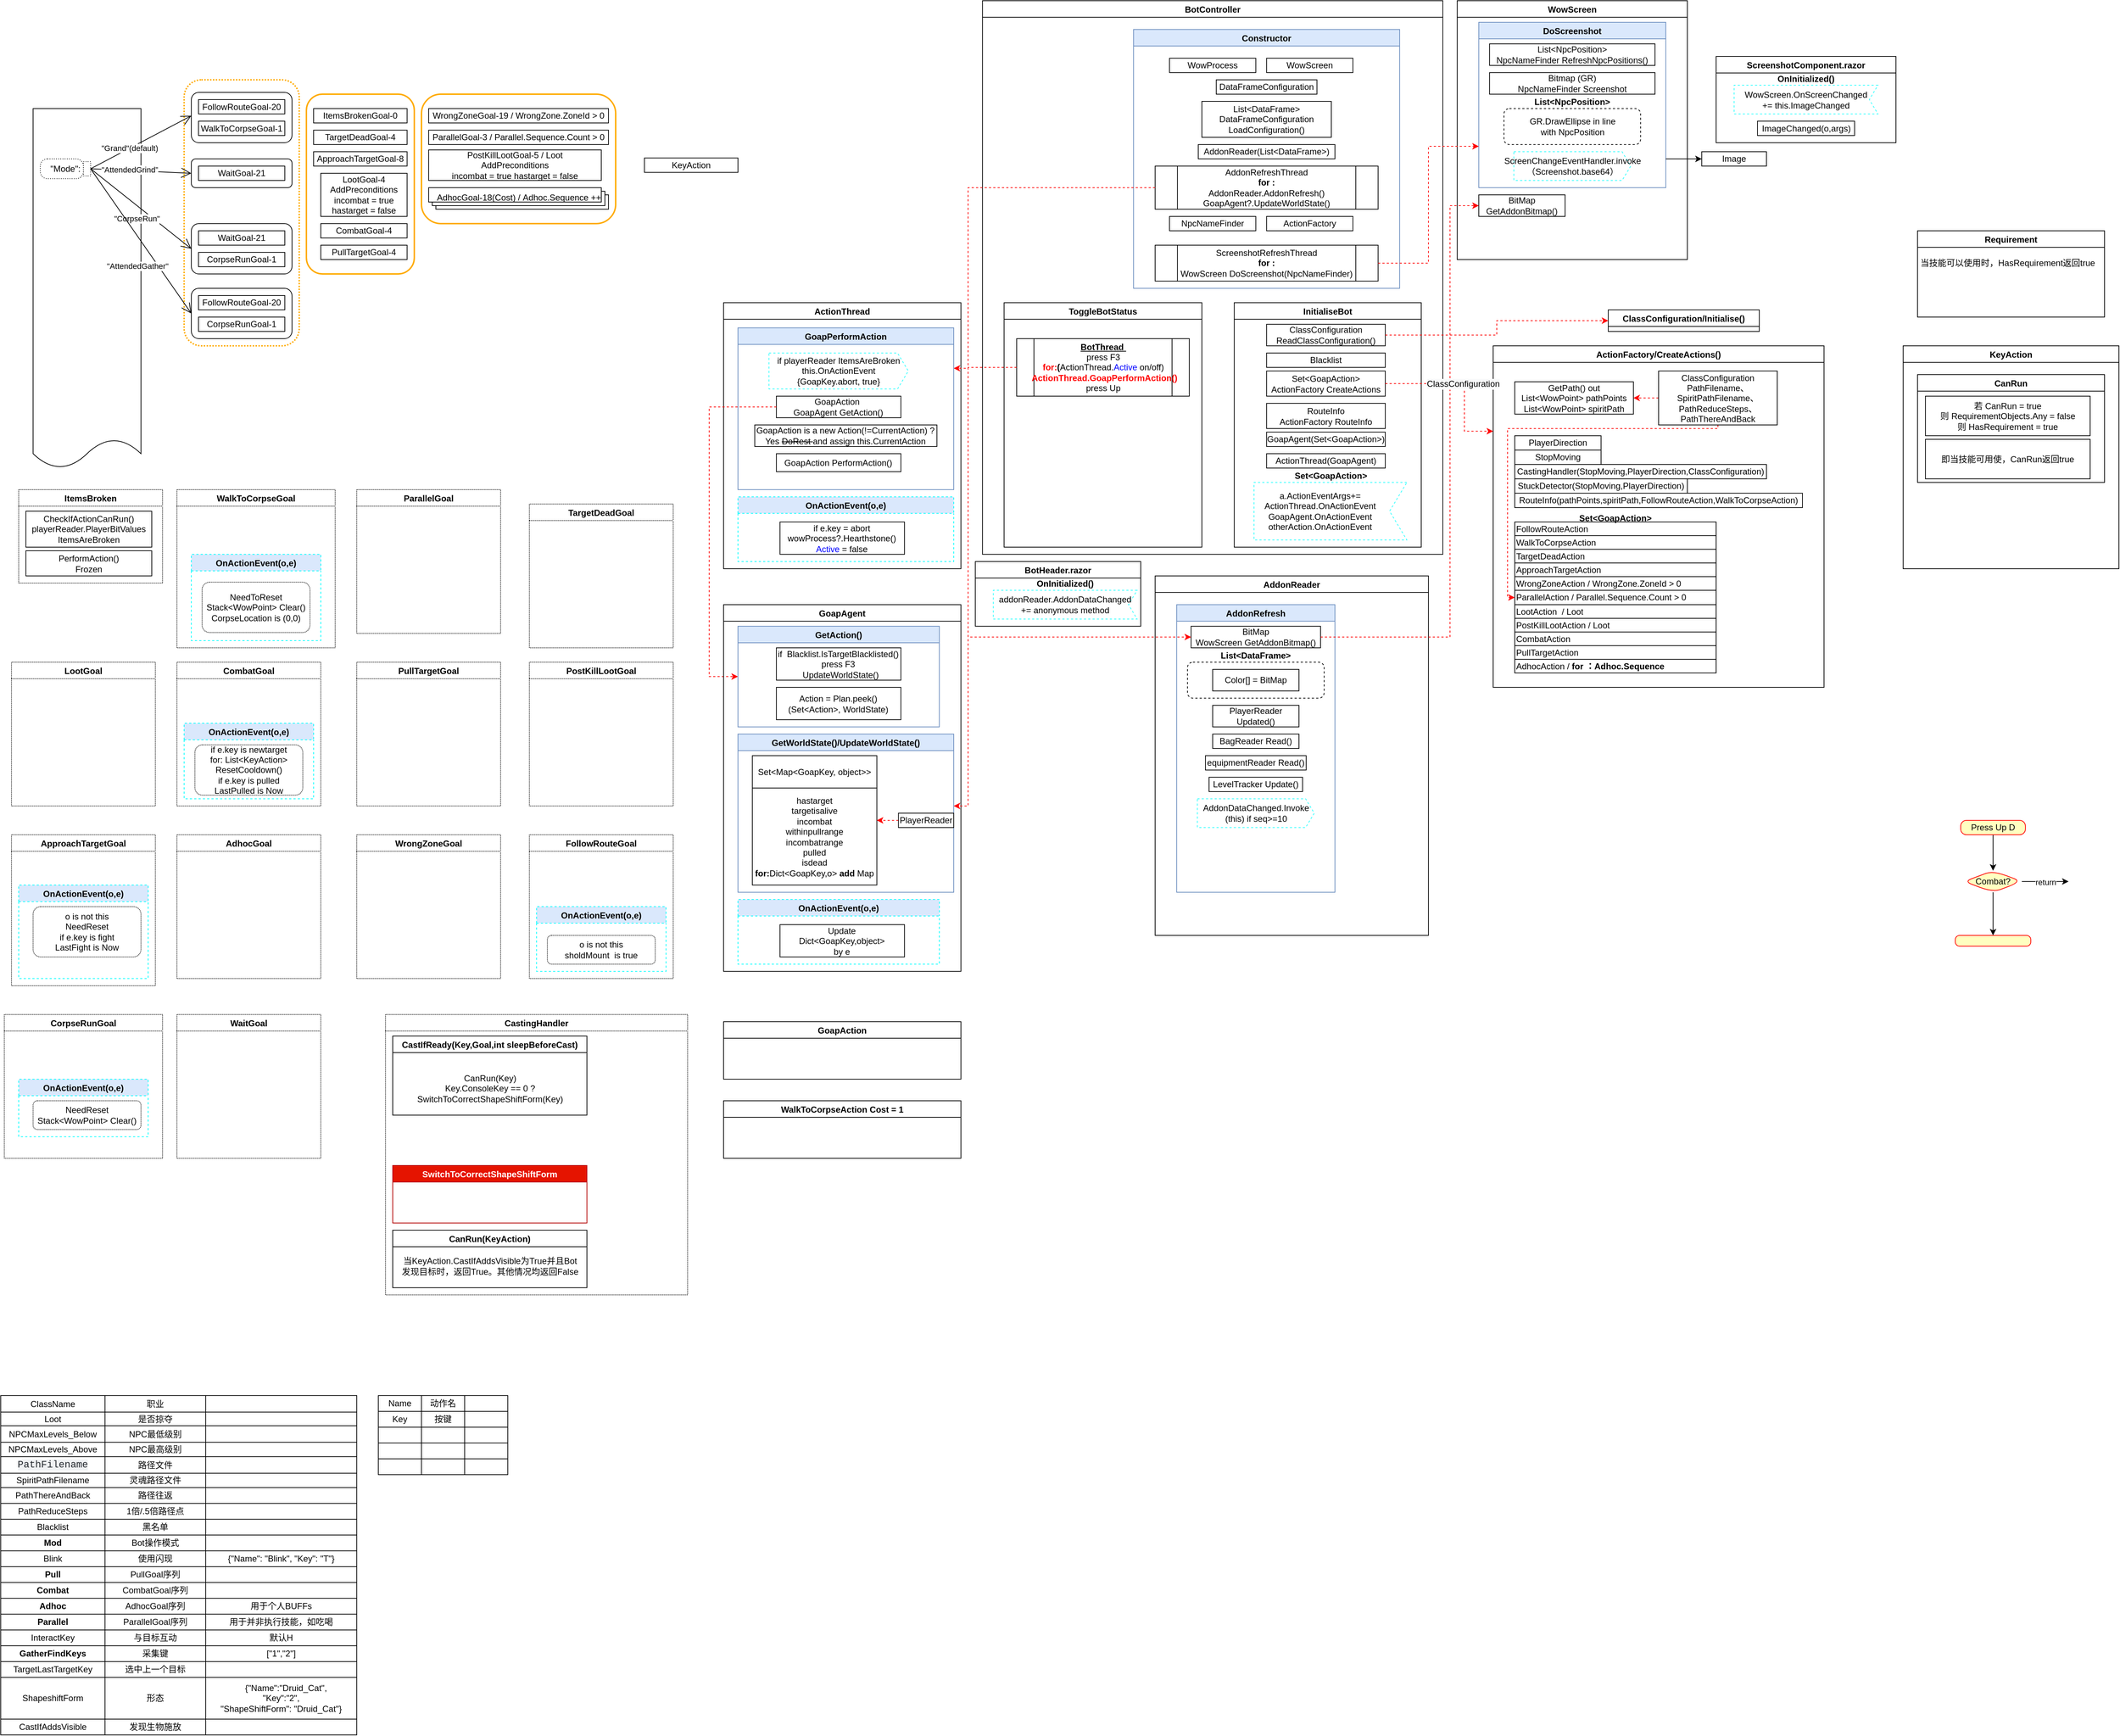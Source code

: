 <mxfile version="20.2.7" type="github">
  <diagram id="aAD4_vOi2qTQGrxeu-Le" name="Page-1">
    <mxGraphModel dx="3076" dy="762" grid="1" gridSize="10" guides="1" tooltips="1" connect="1" arrows="1" fold="1" page="1" pageScale="1" pageWidth="827" pageHeight="1169" math="0" shadow="0">
      <root>
        <mxCell id="0" />
        <mxCell id="1" parent="0" />
        <mxCell id="jK9HnRBI8OhwGK3CTVrV-68" value="" style="dashed=1;html=1;rounded=1;strokeColor=#FFAB00;fontSize=12;align=center;fontStyle=1;strokeWidth=2;fontColor=#42526E;dashPattern=1 1;" parent="1" vertex="1">
          <mxGeometry x="-1290" y="190" width="160" height="370" as="geometry" />
        </mxCell>
        <mxCell id="jK9HnRBI8OhwGK3CTVrV-67" value="" style="dashed=0;html=1;rounded=1;strokeColor=#FFAB00;fontSize=12;align=center;fontStyle=1;strokeWidth=2;fontColor=#42526E" parent="1" vertex="1">
          <mxGeometry x="-960" y="210" width="270" height="180" as="geometry" />
        </mxCell>
        <mxCell id="jK9HnRBI8OhwGK3CTVrV-65" value="" style="dashed=0;html=1;rounded=1;strokeColor=#FFAB00;fontSize=12;align=center;fontStyle=1;strokeWidth=2;fontColor=#42526E" parent="1" vertex="1">
          <mxGeometry x="-1120" y="210" width="150" height="250" as="geometry" />
        </mxCell>
        <mxCell id="LIoeyiH8uazR3BOrm7db-1" value="BotController" style="swimlane;" parent="1" vertex="1">
          <mxGeometry x="-180" y="80" width="640" height="770" as="geometry" />
        </mxCell>
        <mxCell id="LIoeyiH8uazR3BOrm7db-64" value="Constructor" style="swimlane;strokeColor=#6c8ebf;fillColor=#dae8fc;" parent="LIoeyiH8uazR3BOrm7db-1" vertex="1">
          <mxGeometry x="210" y="40" width="370" height="360" as="geometry" />
        </mxCell>
        <mxCell id="LIoeyiH8uazR3BOrm7db-2" value="WowProcess" style="rounded=0;whiteSpace=wrap;html=1;" parent="LIoeyiH8uazR3BOrm7db-64" vertex="1">
          <mxGeometry x="50" y="40" width="120" height="20" as="geometry" />
        </mxCell>
        <mxCell id="LIoeyiH8uazR3BOrm7db-3" value="WowScreen" style="rounded=0;whiteSpace=wrap;html=1;" parent="LIoeyiH8uazR3BOrm7db-64" vertex="1">
          <mxGeometry x="185" y="40" width="120" height="20" as="geometry" />
        </mxCell>
        <mxCell id="LIoeyiH8uazR3BOrm7db-7" value="List&amp;lt;DataFrame&amp;gt;&lt;br&gt;DataFrameConfiguration&lt;br&gt;LoadConfiguration()" style="rounded=0;whiteSpace=wrap;html=1;" parent="LIoeyiH8uazR3BOrm7db-64" vertex="1">
          <mxGeometry x="95" y="100" width="180" height="50" as="geometry" />
        </mxCell>
        <mxCell id="LIoeyiH8uazR3BOrm7db-9" value="AddonReader(List&amp;lt;DataFrame&amp;gt;)" style="rounded=0;whiteSpace=wrap;html=1;" parent="LIoeyiH8uazR3BOrm7db-64" vertex="1">
          <mxGeometry x="90" y="160" width="190" height="20" as="geometry" />
        </mxCell>
        <mxCell id="LIoeyiH8uazR3BOrm7db-12" value="NpcNameFinder" style="rounded=0;whiteSpace=wrap;html=1;" parent="LIoeyiH8uazR3BOrm7db-64" vertex="1">
          <mxGeometry x="50" y="260" width="120" height="20" as="geometry" />
        </mxCell>
        <mxCell id="LIoeyiH8uazR3BOrm7db-13" value="DataFrameConfiguration" style="rounded=0;whiteSpace=wrap;html=1;" parent="LIoeyiH8uazR3BOrm7db-64" vertex="1">
          <mxGeometry x="115" y="70" width="140" height="20" as="geometry" />
        </mxCell>
        <mxCell id="LIoeyiH8uazR3BOrm7db-14" value="ActionFactory" style="rounded=0;whiteSpace=wrap;html=1;" parent="LIoeyiH8uazR3BOrm7db-64" vertex="1">
          <mxGeometry x="185" y="260" width="120" height="20" as="geometry" />
        </mxCell>
        <mxCell id="LIoeyiH8uazR3BOrm7db-19" value="ScreenshotRefreshThread&lt;br&gt;&lt;b&gt;for :&lt;/b&gt;&lt;br&gt;WowScreen&amp;nbsp;DoScreenshot(NpcNameFinder)" style="shape=process;whiteSpace=wrap;html=1;backgroundOutline=1;" parent="LIoeyiH8uazR3BOrm7db-64" vertex="1">
          <mxGeometry x="30" y="300" width="310" height="50" as="geometry" />
        </mxCell>
        <mxCell id="LIoeyiH8uazR3BOrm7db-21" value="AddonRefreshThread&lt;br&gt;&lt;b&gt;for :&lt;br&gt;&lt;/b&gt;AddonReader.AddonRefresh()&lt;br&gt;GoapAgent?.UpdateWorldState()" style="shape=process;whiteSpace=wrap;html=1;backgroundOutline=1;" parent="LIoeyiH8uazR3BOrm7db-64" vertex="1">
          <mxGeometry x="30" y="190" width="310" height="60" as="geometry" />
        </mxCell>
        <mxCell id="LIoeyiH8uazR3BOrm7db-65" value="InitialiseBot" style="swimlane;strokeColor=#000000;" parent="LIoeyiH8uazR3BOrm7db-1" vertex="1">
          <mxGeometry x="350" y="420" width="260" height="340" as="geometry" />
        </mxCell>
        <mxCell id="LIoeyiH8uazR3BOrm7db-66" value="ClassConfiguration&lt;br&gt;ReadClassConfiguration()" style="rounded=0;whiteSpace=wrap;html=1;" parent="LIoeyiH8uazR3BOrm7db-65" vertex="1">
          <mxGeometry x="45" y="30" width="165" height="30" as="geometry" />
        </mxCell>
        <mxCell id="LIoeyiH8uazR3BOrm7db-80" value="Blacklist" style="rounded=0;whiteSpace=wrap;html=1;" parent="LIoeyiH8uazR3BOrm7db-65" vertex="1">
          <mxGeometry x="45" y="70" width="165" height="20" as="geometry" />
        </mxCell>
        <mxCell id="LIoeyiH8uazR3BOrm7db-81" value="Set&amp;lt;GoapAction&amp;gt;&lt;br&gt;ActionFactory&amp;nbsp;CreateActions" style="rounded=0;whiteSpace=wrap;html=1;" parent="LIoeyiH8uazR3BOrm7db-65" vertex="1">
          <mxGeometry x="45" y="95" width="165" height="35" as="geometry" />
        </mxCell>
        <mxCell id="LIoeyiH8uazR3BOrm7db-82" value="RouteInfo&lt;br&gt;ActionFactory&amp;nbsp;RouteInfo" style="rounded=0;whiteSpace=wrap;html=1;" parent="LIoeyiH8uazR3BOrm7db-65" vertex="1">
          <mxGeometry x="45" y="140" width="165" height="35" as="geometry" />
        </mxCell>
        <mxCell id="LIoeyiH8uazR3BOrm7db-83" value="GoapAgent(Set&amp;lt;GoapAction&amp;gt;)" style="rounded=0;whiteSpace=wrap;html=1;" parent="LIoeyiH8uazR3BOrm7db-65" vertex="1">
          <mxGeometry x="45" y="180" width="165" height="20" as="geometry" />
        </mxCell>
        <mxCell id="LIoeyiH8uazR3BOrm7db-84" value="ActionThread(GoapAgent)" style="rounded=0;whiteSpace=wrap;html=1;" parent="LIoeyiH8uazR3BOrm7db-65" vertex="1">
          <mxGeometry x="45" y="210" width="165" height="20" as="geometry" />
        </mxCell>
        <mxCell id="LIoeyiH8uazR3BOrm7db-86" value="Set&lt;GoapAction&gt;" style="shape=mxgraph.sysml.accEvent;flipH=1;whiteSpace=wrap;align=center;dashed=1;verticalAlign=bottom;labelPosition=center;verticalLabelPosition=top;fontStyle=1;strokeColor=#33FFFF;" parent="LIoeyiH8uazR3BOrm7db-65" vertex="1">
          <mxGeometry x="27.5" y="250" width="212.5" height="80" as="geometry" />
        </mxCell>
        <mxCell id="LIoeyiH8uazR3BOrm7db-88" value="a.ActionEventArgs+=&lt;br&gt;ActionThread.OnActionEvent&lt;br&gt;GoapAgent.OnActionEvent&lt;br&gt;otherAction.OnActionEvent" style="text;html=1;strokeColor=none;fillColor=none;align=center;verticalAlign=middle;whiteSpace=wrap;rounded=0;" parent="LIoeyiH8uazR3BOrm7db-65" vertex="1">
          <mxGeometry x="27.5" y="250" width="182.5" height="80" as="geometry" />
        </mxCell>
        <mxCell id="LIoeyiH8uazR3BOrm7db-174" value="ToggleBotStatus" style="swimlane;strokeColor=#000000;" parent="LIoeyiH8uazR3BOrm7db-1" vertex="1">
          <mxGeometry x="30" y="420" width="275" height="340" as="geometry" />
        </mxCell>
        <mxCell id="LIoeyiH8uazR3BOrm7db-175" value="&lt;u&gt;&lt;b&gt;BotThread&amp;nbsp;&lt;/b&gt;&lt;/u&gt;&lt;br&gt;press F3&lt;br&gt;&lt;b&gt;&lt;font color=&quot;#ff0000&quot;&gt;for:&lt;/font&gt;(&lt;/b&gt;ActionThread.&lt;font color=&quot;#0000ff&quot;&gt;Active &lt;/font&gt;on/off)&lt;b&gt;&lt;br&gt;&lt;font color=&quot;#ff0000&quot;&gt;&amp;nbsp;&lt;/font&gt;&lt;/b&gt;&lt;font color=&quot;#ff0000&quot;&gt;&lt;b&gt;ActionThread.GoapPerformAction()&lt;br&gt;&lt;/b&gt;&lt;/font&gt;press Up" style="shape=process;whiteSpace=wrap;html=1;backgroundOutline=1;" parent="LIoeyiH8uazR3BOrm7db-174" vertex="1">
          <mxGeometry x="17.5" y="50" width="240" height="80" as="geometry" />
        </mxCell>
        <mxCell id="LIoeyiH8uazR3BOrm7db-18" value="WowScreen" style="swimlane;startSize=23;" parent="1" vertex="1">
          <mxGeometry x="480" y="80" width="320" height="360" as="geometry" />
        </mxCell>
        <mxCell id="LIoeyiH8uazR3BOrm7db-34" value="DoScreenshot" style="swimlane;strokeColor=#6c8ebf;fillColor=#dae8fc;" parent="LIoeyiH8uazR3BOrm7db-18" vertex="1">
          <mxGeometry x="30" y="30" width="260" height="230" as="geometry" />
        </mxCell>
        <mxCell id="LIoeyiH8uazR3BOrm7db-35" value="List&amp;lt;NpcPosition&amp;gt;&lt;br&gt;NpcNameFinder&amp;nbsp;RefreshNpcPositions()" style="rounded=0;whiteSpace=wrap;html=1;" parent="LIoeyiH8uazR3BOrm7db-34" vertex="1">
          <mxGeometry x="15" y="30" width="230" height="30" as="geometry" />
        </mxCell>
        <mxCell id="LIoeyiH8uazR3BOrm7db-36" value="Bitmap (GR)&lt;br&gt;NpcNameFinder&amp;nbsp;Screenshot" style="rounded=0;whiteSpace=wrap;html=1;" parent="LIoeyiH8uazR3BOrm7db-34" vertex="1">
          <mxGeometry x="15" y="70" width="230" height="30" as="geometry" />
        </mxCell>
        <mxCell id="LIoeyiH8uazR3BOrm7db-37" value="List&amp;lt;NpcPosition&amp;gt;" style="rounded=1;whiteSpace=wrap;html=1;labelPosition=center;verticalLabelPosition=top;align=center;verticalAlign=bottom;fontStyle=1;dashed=1;" parent="LIoeyiH8uazR3BOrm7db-34" vertex="1">
          <mxGeometry x="35" y="120" width="190" height="50" as="geometry" />
        </mxCell>
        <mxCell id="LIoeyiH8uazR3BOrm7db-38" value="GR.DrawEllipse in line with NpcPosition" style="text;html=1;strokeColor=none;fillColor=none;align=center;verticalAlign=middle;whiteSpace=wrap;rounded=0;dashed=1;" parent="LIoeyiH8uazR3BOrm7db-34" vertex="1">
          <mxGeometry x="62.5" y="130" width="135" height="30" as="geometry" />
        </mxCell>
        <mxCell id="LIoeyiH8uazR3BOrm7db-39" value="ScreenChangeEventHandler.invoke&#xa;（Screenshot.base64）" style="shape=mxgraph.sysml.sendSigAct;whiteSpace=wrap;align=center;dashed=1;strokeColor=#33FFFF;" parent="LIoeyiH8uazR3BOrm7db-34" vertex="1">
          <mxGeometry x="48.75" y="180" width="162.5" height="40" as="geometry" />
        </mxCell>
        <mxCell id="LIoeyiH8uazR3BOrm7db-49" value="BitMap &lt;br&gt;GetAddonBitmap()" style="whiteSpace=wrap;html=1;strokeColor=#000000;" parent="LIoeyiH8uazR3BOrm7db-18" vertex="1">
          <mxGeometry x="30" y="270" width="120" height="30" as="geometry" />
        </mxCell>
        <mxCell id="LIoeyiH8uazR3BOrm7db-29" value="ScreenshotComponent.razor" style="swimlane;" parent="1" vertex="1">
          <mxGeometry x="840" y="157.5" width="250" height="120" as="geometry" />
        </mxCell>
        <mxCell id="LIoeyiH8uazR3BOrm7db-27" value="OnInitialized()" style="shape=mxgraph.sysml.accEvent;flipH=1;whiteSpace=wrap;align=center;dashed=1;verticalAlign=bottom;labelPosition=center;verticalLabelPosition=top;fontStyle=1;strokeColor=#33FFFF;" parent="LIoeyiH8uazR3BOrm7db-29" vertex="1">
          <mxGeometry x="25" y="40" width="200" height="40" as="geometry" />
        </mxCell>
        <mxCell id="LIoeyiH8uazR3BOrm7db-30" value="WowScreen.OnScreenChanged&lt;br&gt;+= this.ImageChanged" style="text;html=1;strokeColor=none;fillColor=none;align=center;verticalAlign=middle;whiteSpace=wrap;rounded=0;" parent="LIoeyiH8uazR3BOrm7db-29" vertex="1">
          <mxGeometry x="45" y="45" width="160" height="30" as="geometry" />
        </mxCell>
        <mxCell id="LIoeyiH8uazR3BOrm7db-31" value="ImageChanged(o,args)" style="rounded=0;whiteSpace=wrap;html=1;" parent="LIoeyiH8uazR3BOrm7db-29" vertex="1">
          <mxGeometry x="57.5" y="90" width="135" height="20" as="geometry" />
        </mxCell>
        <mxCell id="LIoeyiH8uazR3BOrm7db-32" style="edgeStyle=orthogonalEdgeStyle;rounded=0;orthogonalLoop=1;jettySize=auto;html=1;exitX=1;exitY=0.5;exitDx=0;exitDy=0;entryX=0;entryY=0.75;entryDx=0;entryDy=0;strokeColor=#FF0000;dashed=1;" parent="1" source="LIoeyiH8uazR3BOrm7db-19" target="LIoeyiH8uazR3BOrm7db-34" edge="1">
          <mxGeometry relative="1" as="geometry">
            <mxPoint x="540" y="425" as="targetPoint" />
          </mxGeometry>
        </mxCell>
        <mxCell id="LIoeyiH8uazR3BOrm7db-40" value="Image" style="rounded=0;whiteSpace=wrap;html=1;" parent="1" vertex="1">
          <mxGeometry x="820" y="290" width="90" height="20" as="geometry" />
        </mxCell>
        <mxCell id="LIoeyiH8uazR3BOrm7db-41" style="edgeStyle=orthogonalEdgeStyle;rounded=0;orthogonalLoop=1;jettySize=auto;html=1;entryX=0;entryY=0.5;entryDx=0;entryDy=0;" parent="1" target="LIoeyiH8uazR3BOrm7db-40" edge="1">
          <mxGeometry relative="1" as="geometry">
            <mxPoint x="770" y="300" as="sourcePoint" />
            <Array as="points">
              <mxPoint x="800" y="300" />
              <mxPoint x="800" y="300" />
            </Array>
          </mxGeometry>
        </mxCell>
        <mxCell id="LIoeyiH8uazR3BOrm7db-42" value="AddonReader" style="swimlane;strokeColor=#000000;" parent="1" vertex="1">
          <mxGeometry x="60" y="880" width="380" height="500" as="geometry" />
        </mxCell>
        <mxCell id="LIoeyiH8uazR3BOrm7db-43" value="AddonRefresh" style="swimlane;strokeColor=#6c8ebf;fillColor=#dae8fc;" parent="LIoeyiH8uazR3BOrm7db-42" vertex="1">
          <mxGeometry x="30" y="40" width="220" height="400" as="geometry" />
        </mxCell>
        <mxCell id="LIoeyiH8uazR3BOrm7db-44" value="BitMap&lt;br&gt;WowScreen GetAddonBitmap()" style="whiteSpace=wrap;html=1;strokeColor=#000000;" parent="LIoeyiH8uazR3BOrm7db-43" vertex="1">
          <mxGeometry x="20" y="30" width="180" height="30" as="geometry" />
        </mxCell>
        <mxCell id="LIoeyiH8uazR3BOrm7db-46" value="List&amp;lt;DataFrame&amp;gt;" style="rounded=1;whiteSpace=wrap;html=1;labelPosition=center;verticalLabelPosition=top;align=center;verticalAlign=bottom;fontStyle=1;dashed=1;" parent="LIoeyiH8uazR3BOrm7db-43" vertex="1">
          <mxGeometry x="15" y="80" width="190" height="50" as="geometry" />
        </mxCell>
        <mxCell id="LIoeyiH8uazR3BOrm7db-45" value="Color[] = BitMap" style="whiteSpace=wrap;html=1;strokeColor=#000000;" parent="LIoeyiH8uazR3BOrm7db-43" vertex="1">
          <mxGeometry x="50" y="90" width="120" height="30" as="geometry" />
        </mxCell>
        <mxCell id="LIoeyiH8uazR3BOrm7db-47" value="PlayerReader&lt;br&gt;Updated()" style="whiteSpace=wrap;html=1;strokeColor=#000000;" parent="LIoeyiH8uazR3BOrm7db-43" vertex="1">
          <mxGeometry x="50" y="140" width="120" height="30" as="geometry" />
        </mxCell>
        <mxCell id="LIoeyiH8uazR3BOrm7db-52" value="BagReader Read()" style="whiteSpace=wrap;html=1;strokeColor=#000000;" parent="LIoeyiH8uazR3BOrm7db-43" vertex="1">
          <mxGeometry x="50" y="180" width="120" height="20" as="geometry" />
        </mxCell>
        <mxCell id="LIoeyiH8uazR3BOrm7db-53" value="equipmentReader Read()" style="whiteSpace=wrap;html=1;strokeColor=#000000;" parent="LIoeyiH8uazR3BOrm7db-43" vertex="1">
          <mxGeometry x="40" y="210" width="140" height="20" as="geometry" />
        </mxCell>
        <mxCell id="LIoeyiH8uazR3BOrm7db-54" value="LevelTracker Update()" style="whiteSpace=wrap;html=1;strokeColor=#000000;" parent="LIoeyiH8uazR3BOrm7db-43" vertex="1">
          <mxGeometry x="45" y="240" width="130" height="20" as="geometry" />
        </mxCell>
        <mxCell id="LIoeyiH8uazR3BOrm7db-57" value="AddonDataChanged.Invoke&#xa;(this) if seq&gt;=10" style="shape=mxgraph.sysml.sendSigAct;whiteSpace=wrap;align=center;dashed=1;strokeColor=#33FFFF;" parent="LIoeyiH8uazR3BOrm7db-43" vertex="1">
          <mxGeometry x="28.75" y="270" width="162.5" height="40" as="geometry" />
        </mxCell>
        <mxCell id="LIoeyiH8uazR3BOrm7db-50" style="edgeStyle=orthogonalEdgeStyle;rounded=0;orthogonalLoop=1;jettySize=auto;html=1;exitX=1;exitY=0.5;exitDx=0;exitDy=0;entryX=0;entryY=0.5;entryDx=0;entryDy=0;dashed=1;strokeColor=#FF0000;" parent="1" source="LIoeyiH8uazR3BOrm7db-44" target="LIoeyiH8uazR3BOrm7db-49" edge="1">
          <mxGeometry relative="1" as="geometry">
            <Array as="points">
              <mxPoint x="470" y="965" />
              <mxPoint x="470" y="365" />
            </Array>
          </mxGeometry>
        </mxCell>
        <mxCell id="LIoeyiH8uazR3BOrm7db-51" style="edgeStyle=orthogonalEdgeStyle;rounded=0;orthogonalLoop=1;jettySize=auto;html=1;exitX=0;exitY=0.5;exitDx=0;exitDy=0;entryX=0;entryY=0.5;entryDx=0;entryDy=0;dashed=1;strokeColor=#FF0000;" parent="1" source="LIoeyiH8uazR3BOrm7db-21" target="LIoeyiH8uazR3BOrm7db-44" edge="1">
          <mxGeometry relative="1" as="geometry">
            <Array as="points">
              <mxPoint x="-200" y="340" />
              <mxPoint x="-200" y="965" />
            </Array>
          </mxGeometry>
        </mxCell>
        <mxCell id="LIoeyiH8uazR3BOrm7db-58" value="BotHeader.razor" style="swimlane;" parent="1" vertex="1">
          <mxGeometry x="-190" y="860" width="230" height="90" as="geometry" />
        </mxCell>
        <mxCell id="LIoeyiH8uazR3BOrm7db-59" value="OnInitialized()" style="shape=mxgraph.sysml.accEvent;flipH=1;whiteSpace=wrap;align=center;dashed=1;verticalAlign=bottom;labelPosition=center;verticalLabelPosition=top;fontStyle=1;strokeColor=#33FFFF;" parent="LIoeyiH8uazR3BOrm7db-58" vertex="1">
          <mxGeometry x="25" y="40" width="200" height="40" as="geometry" />
        </mxCell>
        <mxCell id="LIoeyiH8uazR3BOrm7db-60" value="addonReader.AddonDataChanged&lt;br&gt;+=&amp;nbsp;anonymous method" style="text;html=1;strokeColor=none;fillColor=none;align=center;verticalAlign=middle;whiteSpace=wrap;rounded=0;" parent="LIoeyiH8uazR3BOrm7db-58" vertex="1">
          <mxGeometry x="45" y="45" width="160" height="30" as="geometry" />
        </mxCell>
        <mxCell id="LIoeyiH8uazR3BOrm7db-89" value="ClassConfiguration/Initialise()" style="swimlane;" parent="1" vertex="1" collapsed="1">
          <mxGeometry x="690" y="510" width="210" height="30" as="geometry">
            <mxRectangle x="-290" y="700" width="250" height="180" as="alternateBounds" />
          </mxGeometry>
        </mxCell>
        <mxCell id="LIoeyiH8uazR3BOrm7db-92" style="edgeStyle=orthogonalEdgeStyle;rounded=0;orthogonalLoop=1;jettySize=auto;html=1;exitX=1;exitY=0.5;exitDx=0;exitDy=0;entryX=0;entryY=0.5;entryDx=0;entryDy=0;dashed=1;strokeColor=#FF0000;" parent="1" source="LIoeyiH8uazR3BOrm7db-66" target="LIoeyiH8uazR3BOrm7db-89" edge="1">
          <mxGeometry relative="1" as="geometry" />
        </mxCell>
        <mxCell id="LIoeyiH8uazR3BOrm7db-93" value="ActionFactory/CreateActions()" style="swimlane;" parent="1" vertex="1">
          <mxGeometry x="530" y="560" width="460" height="475" as="geometry">
            <mxRectangle x="480" y="555" width="210" height="30" as="alternateBounds" />
          </mxGeometry>
        </mxCell>
        <mxCell id="LIoeyiH8uazR3BOrm7db-95" value="" style="shape=table;startSize=0;container=1;collapsible=0;childLayout=tableLayout;strokeColor=#000000;align=left;" parent="LIoeyiH8uazR3BOrm7db-93" vertex="1">
          <mxGeometry x="30" y="245" width="280" height="210" as="geometry" />
        </mxCell>
        <mxCell id="LIoeyiH8uazR3BOrm7db-96" value="" style="shape=tableRow;horizontal=0;startSize=0;swimlaneHead=0;swimlaneBody=0;top=0;left=0;bottom=0;right=0;collapsible=0;dropTarget=0;fillColor=none;points=[[0,0.5],[1,0.5]];portConstraint=eastwest;strokeColor=#000000;" parent="LIoeyiH8uazR3BOrm7db-95" vertex="1">
          <mxGeometry width="280" height="19" as="geometry" />
        </mxCell>
        <mxCell id="LIoeyiH8uazR3BOrm7db-97" value="FollowRouteAction" style="shape=partialRectangle;html=1;whiteSpace=wrap;connectable=0;overflow=hidden;fillColor=none;top=0;left=0;bottom=0;right=0;pointerEvents=1;strokeColor=#000000;align=left;" parent="LIoeyiH8uazR3BOrm7db-96" vertex="1">
          <mxGeometry width="280" height="19" as="geometry">
            <mxRectangle width="280" height="19" as="alternateBounds" />
          </mxGeometry>
        </mxCell>
        <mxCell id="LIoeyiH8uazR3BOrm7db-98" value="" style="shape=tableRow;horizontal=0;startSize=0;swimlaneHead=0;swimlaneBody=0;top=0;left=0;bottom=0;right=0;collapsible=0;dropTarget=0;fillColor=none;points=[[0,0.5],[1,0.5]];portConstraint=eastwest;strokeColor=#000000;" parent="LIoeyiH8uazR3BOrm7db-95" vertex="1">
          <mxGeometry y="19" width="280" height="19" as="geometry" />
        </mxCell>
        <mxCell id="LIoeyiH8uazR3BOrm7db-99" value="WalkToCorpseAction" style="shape=partialRectangle;html=1;whiteSpace=wrap;connectable=0;overflow=hidden;fillColor=none;top=0;left=0;bottom=0;right=0;pointerEvents=1;strokeColor=#000000;align=left;" parent="LIoeyiH8uazR3BOrm7db-98" vertex="1">
          <mxGeometry width="280" height="19" as="geometry">
            <mxRectangle width="280" height="19" as="alternateBounds" />
          </mxGeometry>
        </mxCell>
        <mxCell id="LIoeyiH8uazR3BOrm7db-100" value="" style="shape=tableRow;horizontal=0;startSize=0;swimlaneHead=0;swimlaneBody=0;top=0;left=0;bottom=0;right=0;collapsible=0;dropTarget=0;fillColor=none;points=[[0,0.5],[1,0.5]];portConstraint=eastwest;strokeColor=#000000;" parent="LIoeyiH8uazR3BOrm7db-95" vertex="1">
          <mxGeometry y="38" width="280" height="19" as="geometry" />
        </mxCell>
        <mxCell id="LIoeyiH8uazR3BOrm7db-101" value="TargetDeadAction" style="shape=partialRectangle;html=1;whiteSpace=wrap;connectable=0;overflow=hidden;fillColor=none;top=0;left=0;bottom=0;right=0;pointerEvents=1;strokeColor=#000000;align=left;" parent="LIoeyiH8uazR3BOrm7db-100" vertex="1">
          <mxGeometry width="280" height="19" as="geometry">
            <mxRectangle width="280" height="19" as="alternateBounds" />
          </mxGeometry>
        </mxCell>
        <mxCell id="LIoeyiH8uazR3BOrm7db-102" value="" style="shape=tableRow;horizontal=0;startSize=0;swimlaneHead=0;swimlaneBody=0;top=0;left=0;bottom=0;right=0;collapsible=0;dropTarget=0;fillColor=none;points=[[0,0.5],[1,0.5]];portConstraint=eastwest;strokeColor=#000000;" parent="LIoeyiH8uazR3BOrm7db-95" vertex="1">
          <mxGeometry y="57" width="280" height="19" as="geometry" />
        </mxCell>
        <mxCell id="LIoeyiH8uazR3BOrm7db-103" value="ApproachTargetAction" style="shape=partialRectangle;html=1;whiteSpace=wrap;connectable=0;overflow=hidden;fillColor=none;top=0;left=0;bottom=0;right=0;pointerEvents=1;strokeColor=#000000;align=left;" parent="LIoeyiH8uazR3BOrm7db-102" vertex="1">
          <mxGeometry width="280" height="19" as="geometry">
            <mxRectangle width="280" height="19" as="alternateBounds" />
          </mxGeometry>
        </mxCell>
        <mxCell id="LIoeyiH8uazR3BOrm7db-104" value="" style="shape=tableRow;horizontal=0;startSize=0;swimlaneHead=0;swimlaneBody=0;top=0;left=0;bottom=0;right=0;collapsible=0;dropTarget=0;fillColor=none;points=[[0,0.5],[1,0.5]];portConstraint=eastwest;strokeColor=#000000;" parent="LIoeyiH8uazR3BOrm7db-95" vertex="1">
          <mxGeometry y="76" width="280" height="19" as="geometry" />
        </mxCell>
        <mxCell id="LIoeyiH8uazR3BOrm7db-105" value="WrongZoneAction /&amp;nbsp;WrongZone.ZoneId &amp;gt; 0" style="shape=partialRectangle;html=1;whiteSpace=wrap;connectable=0;overflow=hidden;fillColor=none;top=0;left=0;bottom=0;right=0;pointerEvents=1;strokeColor=#000000;align=left;" parent="LIoeyiH8uazR3BOrm7db-104" vertex="1">
          <mxGeometry width="280" height="19" as="geometry">
            <mxRectangle width="280" height="19" as="alternateBounds" />
          </mxGeometry>
        </mxCell>
        <mxCell id="LIoeyiH8uazR3BOrm7db-122" style="shape=tableRow;horizontal=0;startSize=0;swimlaneHead=0;swimlaneBody=0;top=0;left=0;bottom=0;right=0;collapsible=0;dropTarget=0;fillColor=none;points=[[0,0.5],[1,0.5]];portConstraint=eastwest;strokeColor=#000000;" parent="LIoeyiH8uazR3BOrm7db-95" vertex="1">
          <mxGeometry y="95" width="280" height="20" as="geometry" />
        </mxCell>
        <mxCell id="LIoeyiH8uazR3BOrm7db-123" value="ParallelAction /&amp;nbsp;Parallel.Sequence.Count &amp;gt; 0" style="shape=partialRectangle;html=1;whiteSpace=wrap;connectable=0;overflow=hidden;fillColor=none;top=0;left=0;bottom=0;right=0;pointerEvents=1;strokeColor=#000000;align=left;" parent="LIoeyiH8uazR3BOrm7db-122" vertex="1">
          <mxGeometry width="280" height="20" as="geometry">
            <mxRectangle width="280" height="20" as="alternateBounds" />
          </mxGeometry>
        </mxCell>
        <mxCell id="LIoeyiH8uazR3BOrm7db-124" style="shape=tableRow;horizontal=0;startSize=0;swimlaneHead=0;swimlaneBody=0;top=0;left=0;bottom=0;right=0;collapsible=0;dropTarget=0;fillColor=none;points=[[0,0.5],[1,0.5]];portConstraint=eastwest;strokeColor=#000000;" parent="LIoeyiH8uazR3BOrm7db-95" vertex="1">
          <mxGeometry y="115" width="280" height="19" as="geometry" />
        </mxCell>
        <mxCell id="LIoeyiH8uazR3BOrm7db-125" value="LootAction&amp;nbsp; / Loot" style="shape=partialRectangle;html=1;whiteSpace=wrap;connectable=0;overflow=hidden;fillColor=none;top=0;left=0;bottom=0;right=0;pointerEvents=1;strokeColor=#000000;align=left;" parent="LIoeyiH8uazR3BOrm7db-124" vertex="1">
          <mxGeometry width="280" height="19" as="geometry">
            <mxRectangle width="280" height="19" as="alternateBounds" />
          </mxGeometry>
        </mxCell>
        <mxCell id="LIoeyiH8uazR3BOrm7db-126" style="shape=tableRow;horizontal=0;startSize=0;swimlaneHead=0;swimlaneBody=0;top=0;left=0;bottom=0;right=0;collapsible=0;dropTarget=0;fillColor=none;points=[[0,0.5],[1,0.5]];portConstraint=eastwest;strokeColor=#000000;" parent="LIoeyiH8uazR3BOrm7db-95" vertex="1">
          <mxGeometry y="134" width="280" height="19" as="geometry" />
        </mxCell>
        <mxCell id="LIoeyiH8uazR3BOrm7db-127" value="PostKillLootAction / Loot" style="shape=partialRectangle;html=1;whiteSpace=wrap;connectable=0;overflow=hidden;fillColor=none;top=0;left=0;bottom=0;right=0;pointerEvents=1;strokeColor=#000000;align=left;" parent="LIoeyiH8uazR3BOrm7db-126" vertex="1">
          <mxGeometry width="280" height="19" as="geometry">
            <mxRectangle width="280" height="19" as="alternateBounds" />
          </mxGeometry>
        </mxCell>
        <mxCell id="LIoeyiH8uazR3BOrm7db-128" style="shape=tableRow;horizontal=0;startSize=0;swimlaneHead=0;swimlaneBody=0;top=0;left=0;bottom=0;right=0;collapsible=0;dropTarget=0;fillColor=none;points=[[0,0.5],[1,0.5]];portConstraint=eastwest;strokeColor=#000000;" parent="LIoeyiH8uazR3BOrm7db-95" vertex="1">
          <mxGeometry y="153" width="280" height="19" as="geometry" />
        </mxCell>
        <mxCell id="LIoeyiH8uazR3BOrm7db-129" value="CombatAction" style="shape=partialRectangle;html=1;whiteSpace=wrap;connectable=0;overflow=hidden;fillColor=none;top=0;left=0;bottom=0;right=0;pointerEvents=1;strokeColor=#000000;align=left;" parent="LIoeyiH8uazR3BOrm7db-128" vertex="1">
          <mxGeometry width="280" height="19" as="geometry">
            <mxRectangle width="280" height="19" as="alternateBounds" />
          </mxGeometry>
        </mxCell>
        <mxCell id="LIoeyiH8uazR3BOrm7db-130" style="shape=tableRow;horizontal=0;startSize=0;swimlaneHead=0;swimlaneBody=0;top=0;left=0;bottom=0;right=0;collapsible=0;dropTarget=0;fillColor=none;points=[[0,0.5],[1,0.5]];portConstraint=eastwest;strokeColor=#000000;" parent="LIoeyiH8uazR3BOrm7db-95" vertex="1">
          <mxGeometry y="172" width="280" height="19" as="geometry" />
        </mxCell>
        <mxCell id="LIoeyiH8uazR3BOrm7db-131" value="PullTargetAction" style="shape=partialRectangle;html=1;whiteSpace=wrap;connectable=0;overflow=hidden;fillColor=none;top=0;left=0;bottom=0;right=0;pointerEvents=1;strokeColor=#000000;align=left;" parent="LIoeyiH8uazR3BOrm7db-130" vertex="1">
          <mxGeometry width="280" height="19" as="geometry">
            <mxRectangle width="280" height="19" as="alternateBounds" />
          </mxGeometry>
        </mxCell>
        <mxCell id="LIoeyiH8uazR3BOrm7db-132" style="shape=tableRow;horizontal=0;startSize=0;swimlaneHead=0;swimlaneBody=0;top=0;left=0;bottom=0;right=0;collapsible=0;dropTarget=0;fillColor=none;points=[[0,0.5],[1,0.5]];portConstraint=eastwest;strokeColor=#000000;" parent="LIoeyiH8uazR3BOrm7db-95" vertex="1">
          <mxGeometry y="191" width="280" height="19" as="geometry" />
        </mxCell>
        <mxCell id="LIoeyiH8uazR3BOrm7db-133" value="AdhocAction / &lt;b&gt;for ：Adhoc.Sequence&lt;/b&gt;" style="shape=partialRectangle;html=1;whiteSpace=wrap;connectable=0;overflow=hidden;fillColor=none;top=0;left=0;bottom=0;right=0;pointerEvents=1;strokeColor=#000000;align=left;" parent="LIoeyiH8uazR3BOrm7db-132" vertex="1">
          <mxGeometry width="280" height="19" as="geometry">
            <mxRectangle width="280" height="19" as="alternateBounds" />
          </mxGeometry>
        </mxCell>
        <mxCell id="LIoeyiH8uazR3BOrm7db-134" value="PlayerDirection" style="rounded=0;whiteSpace=wrap;html=1;" parent="LIoeyiH8uazR3BOrm7db-93" vertex="1">
          <mxGeometry x="30" y="125" width="120" height="20" as="geometry" />
        </mxCell>
        <mxCell id="LIoeyiH8uazR3BOrm7db-135" value="StopMoving" style="rounded=0;whiteSpace=wrap;html=1;" parent="LIoeyiH8uazR3BOrm7db-93" vertex="1">
          <mxGeometry x="30" y="145" width="120" height="20" as="geometry" />
        </mxCell>
        <mxCell id="LIoeyiH8uazR3BOrm7db-136" value="CastingHandler(StopMoving,PlayerDirection,&lt;span style=&quot;&quot;&gt;ClassConfiguration&lt;/span&gt;)" style="rounded=0;whiteSpace=wrap;html=1;" parent="LIoeyiH8uazR3BOrm7db-93" vertex="1">
          <mxGeometry x="30" y="165" width="350" height="20" as="geometry" />
        </mxCell>
        <mxCell id="LIoeyiH8uazR3BOrm7db-164" value="StuckDetector(StopMoving,PlayerDirection)" style="rounded=0;whiteSpace=wrap;html=1;" parent="LIoeyiH8uazR3BOrm7db-93" vertex="1">
          <mxGeometry x="30" y="185" width="240" height="20" as="geometry" />
        </mxCell>
        <mxCell id="LIoeyiH8uazR3BOrm7db-165" value="RouteInfo(pathPoints,spiritPath,FollowRouteAction,WalkToCorpseAction)" style="rounded=0;whiteSpace=wrap;html=1;" parent="LIoeyiH8uazR3BOrm7db-93" vertex="1">
          <mxGeometry x="30" y="205" width="400" height="20" as="geometry" />
        </mxCell>
        <mxCell id="LIoeyiH8uazR3BOrm7db-167" value="GetPath() out&lt;br&gt;List&amp;lt;WowPoint&amp;gt;&amp;nbsp;pathPoints&lt;br&gt;List&amp;lt;WowPoint&amp;gt;&amp;nbsp;spiritPath" style="rounded=0;whiteSpace=wrap;html=1;" parent="LIoeyiH8uazR3BOrm7db-93" vertex="1">
          <mxGeometry x="30" y="50" width="165" height="45" as="geometry" />
        </mxCell>
        <mxCell id="LIoeyiH8uazR3BOrm7db-171" style="edgeStyle=orthogonalEdgeStyle;rounded=0;orthogonalLoop=1;jettySize=auto;html=1;exitX=0;exitY=0.5;exitDx=0;exitDy=0;entryX=1;entryY=0.5;entryDx=0;entryDy=0;dashed=1;strokeColor=#FF0000;" parent="LIoeyiH8uazR3BOrm7db-93" source="LIoeyiH8uazR3BOrm7db-168" target="LIoeyiH8uazR3BOrm7db-167" edge="1">
          <mxGeometry relative="1" as="geometry" />
        </mxCell>
        <mxCell id="LIoeyiH8uazR3BOrm7db-172" style="edgeStyle=orthogonalEdgeStyle;rounded=0;orthogonalLoop=1;jettySize=auto;html=1;exitX=0.5;exitY=1;exitDx=0;exitDy=0;entryX=0;entryY=0.5;entryDx=0;entryDy=0;dashed=1;strokeColor=#FF0000;" parent="LIoeyiH8uazR3BOrm7db-93" source="LIoeyiH8uazR3BOrm7db-168" target="LIoeyiH8uazR3BOrm7db-122" edge="1">
          <mxGeometry relative="1" as="geometry">
            <Array as="points">
              <mxPoint x="313" y="115" />
              <mxPoint x="20" y="115" />
              <mxPoint x="20" y="350" />
            </Array>
          </mxGeometry>
        </mxCell>
        <mxCell id="LIoeyiH8uazR3BOrm7db-168" value="ClassConfiguration&lt;br&gt;PathFilename、SpiritPathFilename、&lt;br&gt;PathReduceSteps、&lt;br&gt;PathThereAndBack" style="rounded=0;whiteSpace=wrap;html=1;" parent="LIoeyiH8uazR3BOrm7db-93" vertex="1">
          <mxGeometry x="230" y="35" width="165" height="75" as="geometry" />
        </mxCell>
        <mxCell id="LIoeyiH8uazR3BOrm7db-173" value="&lt;b&gt;Set&amp;lt;GoapAction&amp;gt;&lt;/b&gt;" style="text;html=1;strokeColor=none;fillColor=none;align=center;verticalAlign=middle;whiteSpace=wrap;rounded=0;" parent="LIoeyiH8uazR3BOrm7db-93" vertex="1">
          <mxGeometry x="140" y="225" width="60" height="30" as="geometry" />
        </mxCell>
        <mxCell id="LIoeyiH8uazR3BOrm7db-94" value="&lt;span style=&quot;font-size: 12px; background-color: rgb(248, 249, 250);&quot;&gt;ClassConfiguration&lt;/span&gt;" style="edgeStyle=orthogonalEdgeStyle;rounded=0;orthogonalLoop=1;jettySize=auto;html=1;exitX=1;exitY=0.5;exitDx=0;exitDy=0;dashed=1;strokeColor=#FF0000;entryX=0;entryY=0.25;entryDx=0;entryDy=0;" parent="1" source="LIoeyiH8uazR3BOrm7db-81" target="LIoeyiH8uazR3BOrm7db-93" edge="1">
          <mxGeometry relative="1" as="geometry">
            <mxPoint x="480" y="583" as="targetPoint" />
            <Array as="points">
              <mxPoint x="490" y="613" />
              <mxPoint x="490" y="679" />
            </Array>
          </mxGeometry>
        </mxCell>
        <mxCell id="LIoeyiH8uazR3BOrm7db-176" value="ActionThread" style="swimlane;strokeColor=#000000;fontColor=#000000;" parent="1" vertex="1">
          <mxGeometry x="-540" y="500" width="330" height="370" as="geometry" />
        </mxCell>
        <mxCell id="LIoeyiH8uazR3BOrm7db-177" value="GoapPerformAction" style="swimlane;strokeColor=#6c8ebf;fillColor=#dae8fc;" parent="LIoeyiH8uazR3BOrm7db-176" vertex="1">
          <mxGeometry x="20" y="35" width="300" height="225" as="geometry" />
        </mxCell>
        <mxCell id="LIoeyiH8uazR3BOrm7db-178" value="if playerReader ItemsAreBroken&#xa;this.OnActionEvent&#xa;{GoapKey.abort, true}" style="shape=mxgraph.sysml.sendSigAct;whiteSpace=wrap;align=center;dashed=1;strokeColor=#33FFFF;" parent="LIoeyiH8uazR3BOrm7db-177" vertex="1">
          <mxGeometry x="43.12" y="35" width="193.75" height="50" as="geometry" />
        </mxCell>
        <mxCell id="LIoeyiH8uazR3BOrm7db-179" value="GoapAction&amp;nbsp;&lt;br&gt;GoapAgent GetAction()" style="whiteSpace=wrap;html=1;strokeColor=#000000;" parent="LIoeyiH8uazR3BOrm7db-177" vertex="1">
          <mxGeometry x="53.43" y="95" width="173.13" height="30" as="geometry" />
        </mxCell>
        <mxCell id="LIoeyiH8uazR3BOrm7db-181" value="GoapAction is a new Action(!=CurrentAction) ?&lt;br&gt;Yes &lt;strike&gt;DoRest &lt;/strike&gt;and assign this.CurrentAction" style="whiteSpace=wrap;html=1;strokeColor=#000000;" parent="LIoeyiH8uazR3BOrm7db-177" vertex="1">
          <mxGeometry x="23.35" y="135" width="253.29" height="30" as="geometry" />
        </mxCell>
        <mxCell id="LIoeyiH8uazR3BOrm7db-182" value="GoapAction PerformAction()" style="whiteSpace=wrap;html=1;strokeColor=#000000;" parent="LIoeyiH8uazR3BOrm7db-177" vertex="1">
          <mxGeometry x="53.43" y="175" width="173.13" height="25" as="geometry" />
        </mxCell>
        <mxCell id="LIoeyiH8uazR3BOrm7db-184" value="OnActionEvent(o,e)" style="swimlane;strokeColor=#00FFFF;fillColor=#dae8fc;dashed=1;" parent="LIoeyiH8uazR3BOrm7db-176" vertex="1">
          <mxGeometry x="20" y="270" width="300" height="90" as="geometry" />
        </mxCell>
        <mxCell id="LIoeyiH8uazR3BOrm7db-185" value="if e.key = abort&lt;br&gt;wowProcess?.Hearthstone()&lt;br&gt;&lt;font color=&quot;#0000ff&quot;&gt;Active &lt;/font&gt;= false" style="whiteSpace=wrap;html=1;strokeColor=#000000;" parent="LIoeyiH8uazR3BOrm7db-184" vertex="1">
          <mxGeometry x="58.43" y="35" width="173.13" height="45" as="geometry" />
        </mxCell>
        <mxCell id="LIoeyiH8uazR3BOrm7db-180" style="edgeStyle=orthogonalEdgeStyle;rounded=0;orthogonalLoop=1;jettySize=auto;html=1;exitX=0;exitY=0.5;exitDx=0;exitDy=0;dashed=1;strokeColor=#FF0000;entryX=0;entryY=0.5;entryDx=0;entryDy=0;" parent="1" source="LIoeyiH8uazR3BOrm7db-179" target="LIoeyiH8uazR3BOrm7db-187" edge="1">
          <mxGeometry relative="1" as="geometry">
            <mxPoint x="-480" y="655" as="targetPoint" />
            <Array as="points">
              <mxPoint x="-560" y="645" />
              <mxPoint x="-560" y="1020" />
            </Array>
          </mxGeometry>
        </mxCell>
        <mxCell id="LIoeyiH8uazR3BOrm7db-183" style="edgeStyle=orthogonalEdgeStyle;rounded=0;orthogonalLoop=1;jettySize=auto;html=1;exitX=0;exitY=0.5;exitDx=0;exitDy=0;dashed=1;fontColor=#FF0000;strokeColor=#FF0000;entryX=1;entryY=0.25;entryDx=0;entryDy=0;" parent="1" source="LIoeyiH8uazR3BOrm7db-175" target="LIoeyiH8uazR3BOrm7db-177" edge="1">
          <mxGeometry relative="1" as="geometry">
            <mxPoint x="-200" y="610" as="targetPoint" />
            <Array as="points">
              <mxPoint x="-200" y="590" />
              <mxPoint x="-200" y="591" />
            </Array>
          </mxGeometry>
        </mxCell>
        <mxCell id="LIoeyiH8uazR3BOrm7db-186" value="GoapAgent" style="swimlane;fontColor=#000000;strokeColor=#000000;" parent="1" vertex="1">
          <mxGeometry x="-540" y="920" width="330" height="510" as="geometry" />
        </mxCell>
        <mxCell id="LIoeyiH8uazR3BOrm7db-187" value="GetAction()" style="swimlane;strokeColor=#6c8ebf;fillColor=#dae8fc;" parent="LIoeyiH8uazR3BOrm7db-186" vertex="1">
          <mxGeometry x="20" y="30" width="280" height="140" as="geometry" />
        </mxCell>
        <mxCell id="Z0kySEoGgwtKMhYofTn3-2" value="if&amp;nbsp;&amp;nbsp;Blacklist.IsTargetBlacklisted()&lt;br&gt;press F3&lt;br&gt;&lt;div&gt;&amp;nbsp; UpdateWorldState()&lt;/div&gt;" style="whiteSpace=wrap;html=1;strokeColor=#000000;" parent="LIoeyiH8uazR3BOrm7db-187" vertex="1">
          <mxGeometry x="53.43" y="30" width="173.13" height="45" as="geometry" />
        </mxCell>
        <mxCell id="Z0kySEoGgwtKMhYofTn3-3" value="Action = Plan.peek()&lt;br&gt;(Set&amp;lt;Action&amp;gt;, WorldState)" style="whiteSpace=wrap;html=1;strokeColor=#000000;" parent="LIoeyiH8uazR3BOrm7db-187" vertex="1">
          <mxGeometry x="53.43" y="85" width="173.13" height="45" as="geometry" />
        </mxCell>
        <mxCell id="Z0kySEoGgwtKMhYofTn3-4" value="GetWorldState()/UpdateWorldState()" style="swimlane;strokeColor=#6c8ebf;startSize=23;fillColor=#dae8fc;" parent="LIoeyiH8uazR3BOrm7db-186" vertex="1">
          <mxGeometry x="20" y="180" width="300" height="220" as="geometry" />
        </mxCell>
        <mxCell id="Z0kySEoGgwtKMhYofTn3-5" value="Set&amp;lt;Map&amp;lt;GoapKey, object&amp;gt;&amp;gt;" style="whiteSpace=wrap;html=1;strokeColor=#000000;" parent="Z0kySEoGgwtKMhYofTn3-4" vertex="1">
          <mxGeometry x="20.0" y="30" width="173.13" height="45" as="geometry" />
        </mxCell>
        <mxCell id="Z0kySEoGgwtKMhYofTn3-6" value="hastarget&lt;br&gt;targetisalive&lt;br&gt;incombat&lt;br&gt;withinpullrange&lt;br&gt;incombatrange&lt;br&gt;pulled&lt;br&gt;isdead&lt;br&gt;&lt;b&gt;for:&lt;/b&gt;Dict&amp;lt;GoapKey,o&amp;gt; &lt;b&gt;add &lt;/b&gt;Map" style="whiteSpace=wrap;html=1;strokeColor=#000000;" parent="Z0kySEoGgwtKMhYofTn3-4" vertex="1">
          <mxGeometry x="20" y="75" width="173.13" height="135" as="geometry" />
        </mxCell>
        <mxCell id="1-PHWr54O4HuZL9scPUV-7" style="edgeStyle=orthogonalEdgeStyle;rounded=0;orthogonalLoop=1;jettySize=auto;html=1;exitX=0;exitY=0.5;exitDx=0;exitDy=0;dashed=1;strokeColor=#FF0000;" parent="Z0kySEoGgwtKMhYofTn3-4" source="1-PHWr54O4HuZL9scPUV-3" edge="1">
          <mxGeometry relative="1" as="geometry">
            <mxPoint x="193" y="120" as="targetPoint" />
          </mxGeometry>
        </mxCell>
        <mxCell id="1-PHWr54O4HuZL9scPUV-3" value="PlayerReader" style="whiteSpace=wrap;html=1;strokeColor=#000000;" parent="Z0kySEoGgwtKMhYofTn3-4" vertex="1">
          <mxGeometry x="223.13" y="110" width="76.87" height="20" as="geometry" />
        </mxCell>
        <mxCell id="1-PHWr54O4HuZL9scPUV-1" value="OnActionEvent(o,e)" style="swimlane;strokeColor=#00FFFF;fillColor=#dae8fc;dashed=1;" parent="LIoeyiH8uazR3BOrm7db-186" vertex="1">
          <mxGeometry x="20" y="410" width="280" height="90" as="geometry" />
        </mxCell>
        <mxCell id="1-PHWr54O4HuZL9scPUV-2" value="Update&lt;br&gt;Dict&amp;lt;GoapKey,object&amp;gt;&lt;br&gt;by e" style="whiteSpace=wrap;html=1;strokeColor=#000000;" parent="1-PHWr54O4HuZL9scPUV-1" vertex="1">
          <mxGeometry x="58.43" y="35" width="173.13" height="45" as="geometry" />
        </mxCell>
        <mxCell id="Z0kySEoGgwtKMhYofTn3-7" style="edgeStyle=orthogonalEdgeStyle;rounded=0;orthogonalLoop=1;jettySize=auto;html=1;dashed=1;fontColor=#FF0000;strokeColor=#FF0000;" parent="1" edge="1">
          <mxGeometry relative="1" as="geometry">
            <mxPoint x="-220" y="1200" as="targetPoint" />
            <Array as="points">
              <mxPoint x="-200" y="340" />
              <mxPoint x="-200" y="1200" />
            </Array>
            <mxPoint x="60" y="340" as="sourcePoint" />
          </mxGeometry>
        </mxCell>
        <mxCell id="1-PHWr54O4HuZL9scPUV-8" value="GoapAction" style="swimlane;" parent="1" vertex="1">
          <mxGeometry x="-540" y="1500" width="330" height="80" as="geometry" />
        </mxCell>
        <mxCell id="1-PHWr54O4HuZL9scPUV-9" value="WalkToCorpseAction Cost = 1" style="swimlane;" parent="1" vertex="1">
          <mxGeometry x="-540" y="1610" width="330" height="80" as="geometry" />
        </mxCell>
        <mxCell id="jK9HnRBI8OhwGK3CTVrV-2" value="" style="shape=document;whiteSpace=wrap;html=1;boundedLbl=1;size=0.08;verticalAlign=top;align=left;" parent="1" vertex="1">
          <mxGeometry x="-1500" y="230" width="150" height="500" as="geometry" />
        </mxCell>
        <mxCell id="jK9HnRBI8OhwGK3CTVrV-17" value="&quot;Mode&quot;:" style="html=1;shape=mxgraph.sysml.objFlowR;whiteSpace=wrap;align=center;dashed=1;dashPattern=1 2;" parent="1" vertex="1">
          <mxGeometry x="-1490" y="300" width="70" height="27.5" as="geometry" />
        </mxCell>
        <mxCell id="jK9HnRBI8OhwGK3CTVrV-18" value="" style="edgeStyle=none;html=1;align=center;verticalAlign=bottom;endArrow=open;endSize=12;exitX=1;exitY=0.5;fillColor=#ffffff;labelBackgroundColor=none;rounded=0;" parent="1" source="jK9HnRBI8OhwGK3CTVrV-17" edge="1">
          <mxGeometry x="1" relative="1" as="geometry">
            <mxPoint x="-1280" y="240" as="targetPoint" />
          </mxGeometry>
        </mxCell>
        <mxCell id="jK9HnRBI8OhwGK3CTVrV-20" value="&quot;Grand&quot;(default)" style="edgeLabel;html=1;align=center;verticalAlign=middle;resizable=0;points=[];" parent="jK9HnRBI8OhwGK3CTVrV-18" vertex="1" connectable="0">
          <mxGeometry x="-0.231" y="1" relative="1" as="geometry">
            <mxPoint as="offset" />
          </mxGeometry>
        </mxCell>
        <mxCell id="jK9HnRBI8OhwGK3CTVrV-19" value="" style="edgeStyle=none;html=1;align=center;verticalAlign=top;endArrow=open;endSize=12;exitX=1;exitY=0.5;fillColor=#ffffff;labelBackgroundColor=none;rounded=0;entryX=0;entryY=0.5;entryDx=0;entryDy=0;" parent="1" source="jK9HnRBI8OhwGK3CTVrV-17" target="jK9HnRBI8OhwGK3CTVrV-26" edge="1">
          <mxGeometry x="1" relative="1" as="geometry">
            <mxPoint x="-1270" y="340" as="targetPoint" />
          </mxGeometry>
        </mxCell>
        <mxCell id="jK9HnRBI8OhwGK3CTVrV-25" value="&quot;CorpseRun&quot;" style="edgeLabel;html=1;align=center;verticalAlign=middle;resizable=0;points=[];" parent="jK9HnRBI8OhwGK3CTVrV-19" vertex="1" connectable="0">
          <mxGeometry x="0.457" y="3" relative="1" as="geometry">
            <mxPoint x="-40" y="-10" as="offset" />
          </mxGeometry>
        </mxCell>
        <mxCell id="jK9HnRBI8OhwGK3CTVrV-27" value="" style="group" parent="1" vertex="1" connectable="0">
          <mxGeometry x="-1280" y="207.5" width="140" height="70" as="geometry" />
        </mxCell>
        <mxCell id="jK9HnRBI8OhwGK3CTVrV-24" value="" style="rounded=1;whiteSpace=wrap;html=1;" parent="jK9HnRBI8OhwGK3CTVrV-27" vertex="1">
          <mxGeometry width="140" height="70" as="geometry" />
        </mxCell>
        <mxCell id="jK9HnRBI8OhwGK3CTVrV-21" value="FollowRouteGoal-20" style="rounded=0;whiteSpace=wrap;html=1;" parent="jK9HnRBI8OhwGK3CTVrV-27" vertex="1">
          <mxGeometry x="10" y="10" width="120" height="20" as="geometry" />
        </mxCell>
        <mxCell id="jK9HnRBI8OhwGK3CTVrV-22" value="WalkToCorpseGoal-1" style="rounded=0;whiteSpace=wrap;html=1;" parent="jK9HnRBI8OhwGK3CTVrV-27" vertex="1">
          <mxGeometry x="10" y="40" width="120" height="20" as="geometry" />
        </mxCell>
        <mxCell id="jK9HnRBI8OhwGK3CTVrV-29" value="" style="group" parent="1" vertex="1" connectable="0">
          <mxGeometry x="-1280" y="390" width="140" height="70" as="geometry" />
        </mxCell>
        <mxCell id="jK9HnRBI8OhwGK3CTVrV-26" value="" style="rounded=1;whiteSpace=wrap;html=1;" parent="jK9HnRBI8OhwGK3CTVrV-29" vertex="1">
          <mxGeometry width="140" height="70" as="geometry" />
        </mxCell>
        <mxCell id="jK9HnRBI8OhwGK3CTVrV-28" value="WaitGoal-21" style="rounded=0;whiteSpace=wrap;html=1;" parent="jK9HnRBI8OhwGK3CTVrV-29" vertex="1">
          <mxGeometry x="10" y="10" width="120" height="20" as="geometry" />
        </mxCell>
        <mxCell id="jK9HnRBI8OhwGK3CTVrV-30" value="CorpseRunGoal-1" style="rounded=0;whiteSpace=wrap;html=1;" parent="jK9HnRBI8OhwGK3CTVrV-29" vertex="1">
          <mxGeometry x="10" y="40" width="120" height="20" as="geometry" />
        </mxCell>
        <mxCell id="jK9HnRBI8OhwGK3CTVrV-33" value="" style="edgeStyle=none;html=1;align=center;verticalAlign=top;endArrow=open;endSize=12;exitX=1;exitY=0.5;fillColor=#ffffff;labelBackgroundColor=none;rounded=0;exitDx=0;exitDy=0;exitPerimeter=0;entryX=0;entryY=0.5;entryDx=0;entryDy=0;" parent="1" source="jK9HnRBI8OhwGK3CTVrV-17" target="jK9HnRBI8OhwGK3CTVrV-36" edge="1">
          <mxGeometry x="1" relative="1" as="geometry">
            <mxPoint x="-1270" y="440" as="targetPoint" />
            <mxPoint x="-1410" y="323.75" as="sourcePoint" />
          </mxGeometry>
        </mxCell>
        <mxCell id="jK9HnRBI8OhwGK3CTVrV-34" value="&quot;AttendedGather&quot;" style="edgeLabel;html=1;align=center;verticalAlign=middle;resizable=0;points=[];" parent="jK9HnRBI8OhwGK3CTVrV-33" vertex="1" connectable="0">
          <mxGeometry x="0.457" y="3" relative="1" as="geometry">
            <mxPoint x="-40" y="-10" as="offset" />
          </mxGeometry>
        </mxCell>
        <mxCell id="jK9HnRBI8OhwGK3CTVrV-35" value="" style="group" parent="1" vertex="1" connectable="0">
          <mxGeometry x="-1280" y="480" width="140" height="70" as="geometry" />
        </mxCell>
        <mxCell id="jK9HnRBI8OhwGK3CTVrV-36" value="" style="rounded=1;whiteSpace=wrap;html=1;" parent="jK9HnRBI8OhwGK3CTVrV-35" vertex="1">
          <mxGeometry width="140" height="70" as="geometry" />
        </mxCell>
        <mxCell id="jK9HnRBI8OhwGK3CTVrV-37" value="FollowRouteGoal-20" style="rounded=0;whiteSpace=wrap;html=1;" parent="jK9HnRBI8OhwGK3CTVrV-35" vertex="1">
          <mxGeometry x="10" y="10" width="120" height="20" as="geometry" />
        </mxCell>
        <mxCell id="jK9HnRBI8OhwGK3CTVrV-38" value="CorpseRunGoal-1" style="rounded=0;whiteSpace=wrap;html=1;" parent="jK9HnRBI8OhwGK3CTVrV-35" vertex="1">
          <mxGeometry x="10" y="40" width="120" height="20" as="geometry" />
        </mxCell>
        <mxCell id="jK9HnRBI8OhwGK3CTVrV-40" value="" style="group" parent="1" vertex="1" connectable="0">
          <mxGeometry x="-1280" y="300" width="140" height="40" as="geometry" />
        </mxCell>
        <mxCell id="jK9HnRBI8OhwGK3CTVrV-41" value="" style="rounded=1;whiteSpace=wrap;html=1;" parent="jK9HnRBI8OhwGK3CTVrV-40" vertex="1">
          <mxGeometry width="140" height="40" as="geometry" />
        </mxCell>
        <mxCell id="jK9HnRBI8OhwGK3CTVrV-42" value="WaitGoal-21" style="rounded=0;whiteSpace=wrap;html=1;" parent="jK9HnRBI8OhwGK3CTVrV-40" vertex="1">
          <mxGeometry x="10" y="10" width="120" height="20" as="geometry" />
        </mxCell>
        <mxCell id="jK9HnRBI8OhwGK3CTVrV-45" value="" style="edgeStyle=none;html=1;align=center;verticalAlign=bottom;endArrow=open;endSize=12;exitX=1;exitY=0.5;fillColor=#ffffff;labelBackgroundColor=none;rounded=0;entryX=0;entryY=0.5;entryDx=0;entryDy=0;exitDx=0;exitDy=0;exitPerimeter=0;" parent="1" source="jK9HnRBI8OhwGK3CTVrV-17" target="jK9HnRBI8OhwGK3CTVrV-41" edge="1">
          <mxGeometry x="1" relative="1" as="geometry">
            <mxPoint x="-1270" y="250" as="targetPoint" />
            <mxPoint x="-1410" y="323.75" as="sourcePoint" />
          </mxGeometry>
        </mxCell>
        <mxCell id="jK9HnRBI8OhwGK3CTVrV-46" value="&quot;AttendedGrind”" style="edgeLabel;html=1;align=center;verticalAlign=middle;resizable=0;points=[];" parent="jK9HnRBI8OhwGK3CTVrV-45" vertex="1" connectable="0">
          <mxGeometry x="-0.231" y="1" relative="1" as="geometry">
            <mxPoint as="offset" />
          </mxGeometry>
        </mxCell>
        <mxCell id="jK9HnRBI8OhwGK3CTVrV-49" value="ItemsBrokenGoal-0" style="rounded=0;whiteSpace=wrap;html=1;" parent="1" vertex="1">
          <mxGeometry x="-1110" y="230" width="130" height="20" as="geometry" />
        </mxCell>
        <mxCell id="jK9HnRBI8OhwGK3CTVrV-50" value="TargetDeadGoal-4" style="rounded=0;whiteSpace=wrap;html=1;" parent="1" vertex="1">
          <mxGeometry x="-1110" y="260" width="130" height="20" as="geometry" />
        </mxCell>
        <mxCell id="jK9HnRBI8OhwGK3CTVrV-52" value="ApproachTargetGoal-8" style="rounded=0;whiteSpace=wrap;html=1;" parent="1" vertex="1">
          <mxGeometry x="-1110" y="290" width="130" height="20" as="geometry" />
        </mxCell>
        <mxCell id="jK9HnRBI8OhwGK3CTVrV-53" value="WrongZoneGoal-19 / WrongZone.ZoneId &amp;gt; 0" style="rounded=0;whiteSpace=wrap;html=1;" parent="1" vertex="1">
          <mxGeometry x="-950" y="230" width="250" height="20" as="geometry" />
        </mxCell>
        <mxCell id="jK9HnRBI8OhwGK3CTVrV-54" value="ParallelGoal-3 /&amp;nbsp;Parallel.Sequence.Count &amp;gt; 0" style="rounded=0;whiteSpace=wrap;html=1;" parent="1" vertex="1">
          <mxGeometry x="-950" y="260" width="250" height="20" as="geometry" />
        </mxCell>
        <mxCell id="jK9HnRBI8OhwGK3CTVrV-59" value="LootGoal-4&lt;br&gt;AddPreconditions&lt;br&gt;incombat = true&lt;br&gt;hastarget = false" style="rounded=0;whiteSpace=wrap;html=1;" parent="1" vertex="1">
          <mxGeometry x="-1100" y="320" width="120" height="60" as="geometry" />
        </mxCell>
        <mxCell id="jK9HnRBI8OhwGK3CTVrV-60" value="PostKillLootGoal-5 /&amp;nbsp;Loot&lt;br&gt;AddPreconditions&lt;br&gt;incombat = true hastarget = false" style="rounded=0;whiteSpace=wrap;html=1;" parent="1" vertex="1">
          <mxGeometry x="-950" y="287.5" width="240" height="42.5" as="geometry" />
        </mxCell>
        <mxCell id="jK9HnRBI8OhwGK3CTVrV-62" value="CombatGoal-4" style="rounded=0;whiteSpace=wrap;html=1;" parent="1" vertex="1">
          <mxGeometry x="-1100" y="390" width="120" height="20" as="geometry" />
        </mxCell>
        <mxCell id="jK9HnRBI8OhwGK3CTVrV-63" value="PullTargetGoal-4" style="rounded=0;whiteSpace=wrap;html=1;" parent="1" vertex="1">
          <mxGeometry x="-1100" y="420" width="120" height="20" as="geometry" />
        </mxCell>
        <mxCell id="jK9HnRBI8OhwGK3CTVrV-64" value="AdhocGoal-18(Cost) /&amp;nbsp;Adhoc.Sequence ++" style="verticalLabelPosition=middle;verticalAlign=top;html=1;shape=mxgraph.basic.layered_rect;dx=10;outlineConnect=0;labelPosition=center;align=center;" parent="1" vertex="1">
          <mxGeometry x="-950" y="340" width="250" height="30" as="geometry" />
        </mxCell>
        <mxCell id="jK9HnRBI8OhwGK3CTVrV-69" value="KeyAction" style="rounded=0;whiteSpace=wrap;html=1;" parent="1" vertex="1">
          <mxGeometry x="-650" y="298.75" width="130" height="20" as="geometry" />
        </mxCell>
        <mxCell id="jK9HnRBI8OhwGK3CTVrV-71" value="ItemsBroken" style="swimlane;dashed=1;dashPattern=1 1;" parent="1" vertex="1">
          <mxGeometry x="-1520" y="760" width="200" height="130" as="geometry" />
        </mxCell>
        <mxCell id="jK9HnRBI8OhwGK3CTVrV-72" value="CheckIfActionCanRun()&lt;br&gt;playerReader.PlayerBitValues&lt;br&gt;ItemsAreBroken" style="rounded=0;whiteSpace=wrap;html=1;" parent="jK9HnRBI8OhwGK3CTVrV-71" vertex="1">
          <mxGeometry x="10" y="30" width="175" height="50" as="geometry" />
        </mxCell>
        <mxCell id="jK9HnRBI8OhwGK3CTVrV-73" value="PerformAction()&lt;br&gt;Frozen" style="rounded=0;whiteSpace=wrap;html=1;" parent="jK9HnRBI8OhwGK3CTVrV-71" vertex="1">
          <mxGeometry x="10" y="85" width="175" height="35" as="geometry" />
        </mxCell>
        <mxCell id="jK9HnRBI8OhwGK3CTVrV-74" value="WalkToCorpseGoal" style="swimlane;dashed=1;dashPattern=1 1;" parent="1" vertex="1">
          <mxGeometry x="-1300" y="760" width="220" height="220" as="geometry" />
        </mxCell>
        <mxCell id="jK9HnRBI8OhwGK3CTVrV-86" value="OnActionEvent(o,e)" style="swimlane;strokeColor=#00FFFF;fillColor=#dae8fc;dashed=1;" parent="jK9HnRBI8OhwGK3CTVrV-74" vertex="1">
          <mxGeometry x="20" y="90" width="180" height="120" as="geometry" />
        </mxCell>
        <mxCell id="jK9HnRBI8OhwGK3CTVrV-98" value="NeedToReset&lt;br&gt;Stack&amp;lt;WowPoint&amp;gt; Clear()&lt;br&gt;CorpseLocation is (0,0)" style="rounded=1;whiteSpace=wrap;html=1;dashed=1;dashPattern=1 1;" parent="jK9HnRBI8OhwGK3CTVrV-86" vertex="1">
          <mxGeometry x="15" y="38.75" width="150" height="70" as="geometry" />
        </mxCell>
        <mxCell id="jK9HnRBI8OhwGK3CTVrV-75" value="TargetDeadGoal" style="swimlane;dashed=1;dashPattern=1 1;" parent="1" vertex="1">
          <mxGeometry x="-810" y="780" width="200" height="200" as="geometry" />
        </mxCell>
        <mxCell id="jK9HnRBI8OhwGK3CTVrV-76" value="LootGoal" style="swimlane;dashed=1;dashPattern=1 1;" parent="1" vertex="1">
          <mxGeometry x="-1530" y="1000" width="200" height="200" as="geometry" />
        </mxCell>
        <mxCell id="jK9HnRBI8OhwGK3CTVrV-78" value="CombatGoal" style="swimlane;dashed=1;dashPattern=1 1;" parent="1" vertex="1">
          <mxGeometry x="-1300" y="1000" width="200" height="200" as="geometry" />
        </mxCell>
        <mxCell id="jK9HnRBI8OhwGK3CTVrV-92" value="OnActionEvent(o,e)" style="swimlane;strokeColor=#00FFFF;fillColor=#dae8fc;dashed=1;" parent="jK9HnRBI8OhwGK3CTVrV-78" vertex="1">
          <mxGeometry x="10" y="85" width="180" height="105" as="geometry" />
        </mxCell>
        <mxCell id="jK9HnRBI8OhwGK3CTVrV-95" value="if e.key is newtarget&lt;br&gt;for: List&amp;lt;KeyAction&amp;gt;&lt;br&gt;ResetCooldown()&lt;br&gt;if e.key is pulled&lt;br&gt;LastPulled is Now" style="rounded=1;whiteSpace=wrap;html=1;dashed=1;dashPattern=1 1;" parent="jK9HnRBI8OhwGK3CTVrV-92" vertex="1">
          <mxGeometry x="15" y="30" width="150" height="70" as="geometry" />
        </mxCell>
        <mxCell id="jK9HnRBI8OhwGK3CTVrV-79" value="PullTargetGoal" style="swimlane;dashed=1;dashPattern=1 1;" parent="1" vertex="1">
          <mxGeometry x="-1050" y="1000" width="200" height="200" as="geometry" />
        </mxCell>
        <mxCell id="jK9HnRBI8OhwGK3CTVrV-80" value="ParallelGoal" style="swimlane;dashed=1;dashPattern=1 1;" parent="1" vertex="1">
          <mxGeometry x="-1050" y="760" width="200" height="200" as="geometry" />
        </mxCell>
        <mxCell id="jK9HnRBI8OhwGK3CTVrV-81" value="PostKillLootGoal" style="swimlane;dashed=1;dashPattern=1 1;" parent="1" vertex="1">
          <mxGeometry x="-810" y="1000" width="200" height="200" as="geometry" />
        </mxCell>
        <mxCell id="jK9HnRBI8OhwGK3CTVrV-82" value="ApproachTargetGoal" style="swimlane;dashed=1;dashPattern=1 1;" parent="1" vertex="1">
          <mxGeometry x="-1530" y="1240" width="200" height="210" as="geometry" />
        </mxCell>
        <mxCell id="jK9HnRBI8OhwGK3CTVrV-93" value="OnActionEvent(o,e)" style="swimlane;strokeColor=#00FFFF;fillColor=#dae8fc;dashed=1;startSize=23;" parent="jK9HnRBI8OhwGK3CTVrV-82" vertex="1">
          <mxGeometry x="10" y="70" width="180" height="130" as="geometry" />
        </mxCell>
        <mxCell id="jK9HnRBI8OhwGK3CTVrV-94" value="o is not this&lt;br&gt;NeedReset&lt;br&gt;if e.key is fight&lt;br&gt;LastFight is Now" style="rounded=1;whiteSpace=wrap;html=1;dashed=1;dashPattern=1 1;" parent="jK9HnRBI8OhwGK3CTVrV-93" vertex="1">
          <mxGeometry x="20" y="30" width="150" height="70" as="geometry" />
        </mxCell>
        <mxCell id="jK9HnRBI8OhwGK3CTVrV-83" value="AdhocGoal" style="swimlane;dashed=1;dashPattern=1 1;" parent="1" vertex="1">
          <mxGeometry x="-1300" y="1240" width="200" height="200" as="geometry" />
        </mxCell>
        <mxCell id="jK9HnRBI8OhwGK3CTVrV-84" value="WrongZoneGoal" style="swimlane;dashed=1;dashPattern=1 1;" parent="1" vertex="1">
          <mxGeometry x="-1050" y="1240" width="200" height="200" as="geometry" />
        </mxCell>
        <mxCell id="jK9HnRBI8OhwGK3CTVrV-85" value="FollowRouteGoal" style="swimlane;dashed=1;dashPattern=1 1;" parent="1" vertex="1">
          <mxGeometry x="-810" y="1240" width="200" height="200" as="geometry" />
        </mxCell>
        <mxCell id="jK9HnRBI8OhwGK3CTVrV-88" value="OnActionEvent(o,e)" style="swimlane;strokeColor=#00FFFF;fillColor=#dae8fc;dashed=1;" parent="jK9HnRBI8OhwGK3CTVrV-85" vertex="1">
          <mxGeometry x="10" y="100" width="180" height="90" as="geometry" />
        </mxCell>
        <mxCell id="jK9HnRBI8OhwGK3CTVrV-97" value="o is not this&lt;br&gt;sholdMount&amp;nbsp; is true" style="rounded=1;whiteSpace=wrap;html=1;dashed=1;dashPattern=1 1;" parent="jK9HnRBI8OhwGK3CTVrV-88" vertex="1">
          <mxGeometry x="15" y="40" width="150" height="40" as="geometry" />
        </mxCell>
        <mxCell id="jK9HnRBI8OhwGK3CTVrV-89" value="CorpseRunGoal" style="swimlane;dashed=1;dashPattern=1 1;" parent="1" vertex="1">
          <mxGeometry x="-1540" y="1490" width="220" height="200" as="geometry" />
        </mxCell>
        <mxCell id="jK9HnRBI8OhwGK3CTVrV-90" value="OnActionEvent(o,e)" style="swimlane;strokeColor=#00FFFF;fillColor=#dae8fc;dashed=1;" parent="jK9HnRBI8OhwGK3CTVrV-89" vertex="1">
          <mxGeometry x="20" y="90" width="180" height="80" as="geometry" />
        </mxCell>
        <mxCell id="jK9HnRBI8OhwGK3CTVrV-96" value="NeedReset&lt;br&gt;Stack&amp;lt;WowPoint&amp;gt; Clear()" style="rounded=1;whiteSpace=wrap;html=1;dashed=1;dashPattern=1 1;" parent="jK9HnRBI8OhwGK3CTVrV-90" vertex="1">
          <mxGeometry x="20" y="30" width="150" height="40" as="geometry" />
        </mxCell>
        <mxCell id="jK9HnRBI8OhwGK3CTVrV-91" value="WaitGoal" style="swimlane;dashed=1;dashPattern=1 1;" parent="1" vertex="1">
          <mxGeometry x="-1300" y="1490" width="200" height="200" as="geometry" />
        </mxCell>
        <mxCell id="n3ohDO-HHYwQxQ82yCsf-1" value="CastingHandler" style="swimlane;dashed=1;dashPattern=1 1;" parent="1" vertex="1">
          <mxGeometry x="-1010" y="1490" width="420" height="390" as="geometry" />
        </mxCell>
        <mxCell id="n3ohDO-HHYwQxQ82yCsf-2" value="CanRun(KeyAction)" style="swimlane;" parent="n3ohDO-HHYwQxQ82yCsf-1" vertex="1">
          <mxGeometry x="10" y="300" width="270" height="80" as="geometry" />
        </mxCell>
        <mxCell id="n3ohDO-HHYwQxQ82yCsf-3" value="当KeyAction.CastIfAddsVisible为True并且Bot发现目标时，返回True。其他情况均返回False" style="text;html=1;strokeColor=none;fillColor=none;align=center;verticalAlign=middle;whiteSpace=wrap;rounded=0;" parent="n3ohDO-HHYwQxQ82yCsf-2" vertex="1">
          <mxGeometry x="8.75" y="35" width="252.5" height="30" as="geometry" />
        </mxCell>
        <mxCell id="n3ohDO-HHYwQxQ82yCsf-4" value="CastIfReady(Key,Goal,int sleepBeforeCast)" style="swimlane;" parent="n3ohDO-HHYwQxQ82yCsf-1" vertex="1">
          <mxGeometry x="10" y="30" width="270" height="110" as="geometry" />
        </mxCell>
        <mxCell id="n3ohDO-HHYwQxQ82yCsf-5" value="CanRun(Key)&lt;br&gt;Key.ConsoleKey == 0 ?&lt;br&gt;SwitchToCorrectShapeShiftForm(Key)" style="text;html=1;strokeColor=none;fillColor=none;align=center;verticalAlign=middle;whiteSpace=wrap;rounded=0;" parent="n3ohDO-HHYwQxQ82yCsf-4" vertex="1">
          <mxGeometry x="8.75" y="35" width="252.5" height="75" as="geometry" />
        </mxCell>
        <mxCell id="n3ohDO-HHYwQxQ82yCsf-6" value="SwitchToCorrectShapeShiftForm" style="swimlane;fillColor=#e51400;fontColor=#ffffff;strokeColor=#B20000;" parent="n3ohDO-HHYwQxQ82yCsf-1" vertex="1">
          <mxGeometry x="10" y="210" width="270" height="80" as="geometry" />
        </mxCell>
        <mxCell id="n3ohDO-HHYwQxQ82yCsf-8" value="" style="shape=table;startSize=0;container=1;collapsible=0;childLayout=tableLayout;fontColor=#000000;" parent="1" vertex="1">
          <mxGeometry x="-1545" y="2020" width="495" height="472" as="geometry" />
        </mxCell>
        <mxCell id="n3ohDO-HHYwQxQ82yCsf-9" value="" style="shape=tableRow;horizontal=0;startSize=0;swimlaneHead=0;swimlaneBody=0;top=0;left=0;bottom=0;right=0;collapsible=0;dropTarget=0;fillColor=none;points=[[0,0.5],[1,0.5]];portConstraint=eastwest;fontColor=#000000;" parent="n3ohDO-HHYwQxQ82yCsf-8" vertex="1">
          <mxGeometry width="495" height="23" as="geometry" />
        </mxCell>
        <mxCell id="n3ohDO-HHYwQxQ82yCsf-10" value="ClassName" style="shape=partialRectangle;html=1;whiteSpace=wrap;connectable=0;overflow=hidden;fillColor=none;top=0;left=0;bottom=0;right=0;pointerEvents=1;fontColor=#000000;" parent="n3ohDO-HHYwQxQ82yCsf-9" vertex="1">
          <mxGeometry width="145" height="23" as="geometry">
            <mxRectangle width="145" height="23" as="alternateBounds" />
          </mxGeometry>
        </mxCell>
        <mxCell id="n3ohDO-HHYwQxQ82yCsf-11" value="职业" style="shape=partialRectangle;html=1;whiteSpace=wrap;connectable=0;overflow=hidden;fillColor=none;top=0;left=0;bottom=0;right=0;pointerEvents=1;fontColor=#000000;" parent="n3ohDO-HHYwQxQ82yCsf-9" vertex="1">
          <mxGeometry x="145" width="140" height="23" as="geometry">
            <mxRectangle width="140" height="23" as="alternateBounds" />
          </mxGeometry>
        </mxCell>
        <mxCell id="n3ohDO-HHYwQxQ82yCsf-12" value="" style="shape=partialRectangle;html=1;whiteSpace=wrap;connectable=0;overflow=hidden;fillColor=none;top=0;left=0;bottom=0;right=0;pointerEvents=1;fontColor=#000000;" parent="n3ohDO-HHYwQxQ82yCsf-9" vertex="1">
          <mxGeometry x="285" width="210" height="23" as="geometry">
            <mxRectangle width="210" height="23" as="alternateBounds" />
          </mxGeometry>
        </mxCell>
        <mxCell id="n3ohDO-HHYwQxQ82yCsf-13" value="" style="shape=tableRow;horizontal=0;startSize=0;swimlaneHead=0;swimlaneBody=0;top=0;left=0;bottom=0;right=0;collapsible=0;dropTarget=0;fillColor=none;points=[[0,0.5],[1,0.5]];portConstraint=eastwest;fontColor=#000000;" parent="n3ohDO-HHYwQxQ82yCsf-8" vertex="1">
          <mxGeometry y="23" width="495" height="19" as="geometry" />
        </mxCell>
        <mxCell id="n3ohDO-HHYwQxQ82yCsf-14" value="Loot" style="shape=partialRectangle;html=1;whiteSpace=wrap;connectable=0;overflow=hidden;fillColor=none;top=0;left=0;bottom=0;right=0;pointerEvents=1;fontColor=#000000;" parent="n3ohDO-HHYwQxQ82yCsf-13" vertex="1">
          <mxGeometry width="145" height="19" as="geometry">
            <mxRectangle width="145" height="19" as="alternateBounds" />
          </mxGeometry>
        </mxCell>
        <mxCell id="n3ohDO-HHYwQxQ82yCsf-15" value="是否掠夺" style="shape=partialRectangle;html=1;whiteSpace=wrap;connectable=0;overflow=hidden;fillColor=none;top=0;left=0;bottom=0;right=0;pointerEvents=1;fontColor=#000000;" parent="n3ohDO-HHYwQxQ82yCsf-13" vertex="1">
          <mxGeometry x="145" width="140" height="19" as="geometry">
            <mxRectangle width="140" height="19" as="alternateBounds" />
          </mxGeometry>
        </mxCell>
        <mxCell id="n3ohDO-HHYwQxQ82yCsf-16" value="" style="shape=partialRectangle;html=1;whiteSpace=wrap;connectable=0;overflow=hidden;fillColor=none;top=0;left=0;bottom=0;right=0;pointerEvents=1;fontColor=#000000;" parent="n3ohDO-HHYwQxQ82yCsf-13" vertex="1">
          <mxGeometry x="285" width="210" height="19" as="geometry">
            <mxRectangle width="210" height="19" as="alternateBounds" />
          </mxGeometry>
        </mxCell>
        <mxCell id="n3ohDO-HHYwQxQ82yCsf-17" value="" style="shape=tableRow;horizontal=0;startSize=0;swimlaneHead=0;swimlaneBody=0;top=0;left=0;bottom=0;right=0;collapsible=0;dropTarget=0;fillColor=none;points=[[0,0.5],[1,0.5]];portConstraint=eastwest;fontColor=#000000;" parent="n3ohDO-HHYwQxQ82yCsf-8" vertex="1">
          <mxGeometry y="42" width="495" height="23" as="geometry" />
        </mxCell>
        <mxCell id="n3ohDO-HHYwQxQ82yCsf-18" value="NPCMaxLevels_Below" style="shape=partialRectangle;html=1;whiteSpace=wrap;connectable=0;overflow=hidden;fillColor=none;top=0;left=0;bottom=0;right=0;pointerEvents=1;fontColor=#000000;" parent="n3ohDO-HHYwQxQ82yCsf-17" vertex="1">
          <mxGeometry width="145" height="23" as="geometry">
            <mxRectangle width="145" height="23" as="alternateBounds" />
          </mxGeometry>
        </mxCell>
        <mxCell id="n3ohDO-HHYwQxQ82yCsf-19" value="NPC最低级别" style="shape=partialRectangle;html=1;whiteSpace=wrap;connectable=0;overflow=hidden;fillColor=none;top=0;left=0;bottom=0;right=0;pointerEvents=1;fontColor=#000000;" parent="n3ohDO-HHYwQxQ82yCsf-17" vertex="1">
          <mxGeometry x="145" width="140" height="23" as="geometry">
            <mxRectangle width="140" height="23" as="alternateBounds" />
          </mxGeometry>
        </mxCell>
        <mxCell id="n3ohDO-HHYwQxQ82yCsf-20" value="" style="shape=partialRectangle;html=1;whiteSpace=wrap;connectable=0;overflow=hidden;fillColor=none;top=0;left=0;bottom=0;right=0;pointerEvents=1;fontColor=#000000;" parent="n3ohDO-HHYwQxQ82yCsf-17" vertex="1">
          <mxGeometry x="285" width="210" height="23" as="geometry">
            <mxRectangle width="210" height="23" as="alternateBounds" />
          </mxGeometry>
        </mxCell>
        <mxCell id="n3ohDO-HHYwQxQ82yCsf-21" value="" style="shape=tableRow;horizontal=0;startSize=0;swimlaneHead=0;swimlaneBody=0;top=0;left=0;bottom=0;right=0;collapsible=0;dropTarget=0;fillColor=none;points=[[0,0.5],[1,0.5]];portConstraint=eastwest;fontColor=#000000;" parent="n3ohDO-HHYwQxQ82yCsf-8" vertex="1">
          <mxGeometry y="65" width="495" height="20" as="geometry" />
        </mxCell>
        <mxCell id="n3ohDO-HHYwQxQ82yCsf-22" value="NPCMaxLevels_Above" style="shape=partialRectangle;html=1;whiteSpace=wrap;connectable=0;overflow=hidden;fillColor=none;top=0;left=0;bottom=0;right=0;pointerEvents=1;fontColor=#000000;" parent="n3ohDO-HHYwQxQ82yCsf-21" vertex="1">
          <mxGeometry width="145" height="20" as="geometry">
            <mxRectangle width="145" height="20" as="alternateBounds" />
          </mxGeometry>
        </mxCell>
        <mxCell id="n3ohDO-HHYwQxQ82yCsf-23" value="NPC最高级别" style="shape=partialRectangle;html=1;whiteSpace=wrap;connectable=0;overflow=hidden;fillColor=none;top=0;left=0;bottom=0;right=0;pointerEvents=1;fontColor=#000000;" parent="n3ohDO-HHYwQxQ82yCsf-21" vertex="1">
          <mxGeometry x="145" width="140" height="20" as="geometry">
            <mxRectangle width="140" height="20" as="alternateBounds" />
          </mxGeometry>
        </mxCell>
        <mxCell id="n3ohDO-HHYwQxQ82yCsf-24" value="" style="shape=partialRectangle;html=1;whiteSpace=wrap;connectable=0;overflow=hidden;fillColor=none;top=0;left=0;bottom=0;right=0;pointerEvents=1;fontColor=#000000;" parent="n3ohDO-HHYwQxQ82yCsf-21" vertex="1">
          <mxGeometry x="285" width="210" height="20" as="geometry">
            <mxRectangle width="210" height="20" as="alternateBounds" />
          </mxGeometry>
        </mxCell>
        <mxCell id="n3ohDO-HHYwQxQ82yCsf-25" value="" style="shape=tableRow;horizontal=0;startSize=0;swimlaneHead=0;swimlaneBody=0;top=0;left=0;bottom=0;right=0;collapsible=0;dropTarget=0;fillColor=none;points=[[0,0.5],[1,0.5]];portConstraint=eastwest;fontColor=#000000;" parent="n3ohDO-HHYwQxQ82yCsf-8" vertex="1">
          <mxGeometry y="85" width="495" height="23" as="geometry" />
        </mxCell>
        <mxCell id="n3ohDO-HHYwQxQ82yCsf-26" value="&lt;span style=&quot;color: rgb(36, 41, 47); font-family: ui-monospace, SFMono-Regular, &amp;quot;SF Mono&amp;quot;, Menlo, Consolas, &amp;quot;Liberation Mono&amp;quot;, monospace; font-size: 13.6px; text-align: start; background-color: rgba(175, 184, 193, 0.2);&quot;&gt;PathFilename&lt;/span&gt;" style="shape=partialRectangle;html=1;whiteSpace=wrap;connectable=0;overflow=hidden;fillColor=none;top=0;left=0;bottom=0;right=0;pointerEvents=1;fontColor=#000000;" parent="n3ohDO-HHYwQxQ82yCsf-25" vertex="1">
          <mxGeometry width="145" height="23" as="geometry">
            <mxRectangle width="145" height="23" as="alternateBounds" />
          </mxGeometry>
        </mxCell>
        <mxCell id="n3ohDO-HHYwQxQ82yCsf-27" value="路径文件" style="shape=partialRectangle;html=1;whiteSpace=wrap;connectable=0;overflow=hidden;fillColor=none;top=0;left=0;bottom=0;right=0;pointerEvents=1;fontColor=#000000;" parent="n3ohDO-HHYwQxQ82yCsf-25" vertex="1">
          <mxGeometry x="145" width="140" height="23" as="geometry">
            <mxRectangle width="140" height="23" as="alternateBounds" />
          </mxGeometry>
        </mxCell>
        <mxCell id="n3ohDO-HHYwQxQ82yCsf-28" value="" style="shape=partialRectangle;html=1;whiteSpace=wrap;connectable=0;overflow=hidden;fillColor=none;top=0;left=0;bottom=0;right=0;pointerEvents=1;fontColor=#000000;" parent="n3ohDO-HHYwQxQ82yCsf-25" vertex="1">
          <mxGeometry x="285" width="210" height="23" as="geometry">
            <mxRectangle width="210" height="23" as="alternateBounds" />
          </mxGeometry>
        </mxCell>
        <mxCell id="n3ohDO-HHYwQxQ82yCsf-29" value="" style="shape=tableRow;horizontal=0;startSize=0;swimlaneHead=0;swimlaneBody=0;top=0;left=0;bottom=0;right=0;collapsible=0;dropTarget=0;fillColor=none;points=[[0,0.5],[1,0.5]];portConstraint=eastwest;fontColor=#000000;" parent="n3ohDO-HHYwQxQ82yCsf-8" vertex="1">
          <mxGeometry y="108" width="495" height="20" as="geometry" />
        </mxCell>
        <mxCell id="n3ohDO-HHYwQxQ82yCsf-30" value="SpiritPathFilename" style="shape=partialRectangle;html=1;whiteSpace=wrap;connectable=0;overflow=hidden;fillColor=none;top=0;left=0;bottom=0;right=0;pointerEvents=1;fontColor=#000000;" parent="n3ohDO-HHYwQxQ82yCsf-29" vertex="1">
          <mxGeometry width="145" height="20" as="geometry">
            <mxRectangle width="145" height="20" as="alternateBounds" />
          </mxGeometry>
        </mxCell>
        <mxCell id="n3ohDO-HHYwQxQ82yCsf-31" value="灵魂路径文件" style="shape=partialRectangle;html=1;whiteSpace=wrap;connectable=0;overflow=hidden;fillColor=none;top=0;left=0;bottom=0;right=0;pointerEvents=1;fontColor=#000000;" parent="n3ohDO-HHYwQxQ82yCsf-29" vertex="1">
          <mxGeometry x="145" width="140" height="20" as="geometry">
            <mxRectangle width="140" height="20" as="alternateBounds" />
          </mxGeometry>
        </mxCell>
        <mxCell id="n3ohDO-HHYwQxQ82yCsf-32" value="" style="shape=partialRectangle;html=1;whiteSpace=wrap;connectable=0;overflow=hidden;fillColor=none;top=0;left=0;bottom=0;right=0;pointerEvents=1;fontColor=#000000;" parent="n3ohDO-HHYwQxQ82yCsf-29" vertex="1">
          <mxGeometry x="285" width="210" height="20" as="geometry">
            <mxRectangle width="210" height="20" as="alternateBounds" />
          </mxGeometry>
        </mxCell>
        <mxCell id="n3ohDO-HHYwQxQ82yCsf-33" value="" style="shape=tableRow;horizontal=0;startSize=0;swimlaneHead=0;swimlaneBody=0;top=0;left=0;bottom=0;right=0;collapsible=0;dropTarget=0;fillColor=none;points=[[0,0.5],[1,0.5]];portConstraint=eastwest;fontColor=#000000;" parent="n3ohDO-HHYwQxQ82yCsf-8" vertex="1">
          <mxGeometry y="128" width="495" height="22" as="geometry" />
        </mxCell>
        <mxCell id="n3ohDO-HHYwQxQ82yCsf-34" value="PathThereAndBack" style="shape=partialRectangle;html=1;whiteSpace=wrap;connectable=0;overflow=hidden;fillColor=none;top=0;left=0;bottom=0;right=0;pointerEvents=1;fontColor=#000000;" parent="n3ohDO-HHYwQxQ82yCsf-33" vertex="1">
          <mxGeometry width="145" height="22" as="geometry">
            <mxRectangle width="145" height="22" as="alternateBounds" />
          </mxGeometry>
        </mxCell>
        <mxCell id="n3ohDO-HHYwQxQ82yCsf-35" value="路径往返" style="shape=partialRectangle;html=1;whiteSpace=wrap;connectable=0;overflow=hidden;fillColor=none;top=0;left=0;bottom=0;right=0;pointerEvents=1;fontColor=#000000;" parent="n3ohDO-HHYwQxQ82yCsf-33" vertex="1">
          <mxGeometry x="145" width="140" height="22" as="geometry">
            <mxRectangle width="140" height="22" as="alternateBounds" />
          </mxGeometry>
        </mxCell>
        <mxCell id="n3ohDO-HHYwQxQ82yCsf-36" value="" style="shape=partialRectangle;html=1;whiteSpace=wrap;connectable=0;overflow=hidden;fillColor=none;top=0;left=0;bottom=0;right=0;pointerEvents=1;fontColor=#000000;" parent="n3ohDO-HHYwQxQ82yCsf-33" vertex="1">
          <mxGeometry x="285" width="210" height="22" as="geometry">
            <mxRectangle width="210" height="22" as="alternateBounds" />
          </mxGeometry>
        </mxCell>
        <mxCell id="n3ohDO-HHYwQxQ82yCsf-37" style="shape=tableRow;horizontal=0;startSize=0;swimlaneHead=0;swimlaneBody=0;top=0;left=0;bottom=0;right=0;collapsible=0;dropTarget=0;fillColor=none;points=[[0,0.5],[1,0.5]];portConstraint=eastwest;fontColor=#000000;" parent="n3ohDO-HHYwQxQ82yCsf-8" vertex="1">
          <mxGeometry y="150" width="495" height="22" as="geometry" />
        </mxCell>
        <mxCell id="n3ohDO-HHYwQxQ82yCsf-38" value="PathReduceSteps" style="shape=partialRectangle;html=1;whiteSpace=wrap;connectable=0;overflow=hidden;fillColor=none;top=0;left=0;bottom=0;right=0;pointerEvents=1;fontColor=#000000;" parent="n3ohDO-HHYwQxQ82yCsf-37" vertex="1">
          <mxGeometry width="145" height="22" as="geometry">
            <mxRectangle width="145" height="22" as="alternateBounds" />
          </mxGeometry>
        </mxCell>
        <mxCell id="n3ohDO-HHYwQxQ82yCsf-39" value="1倍/.5倍路径点" style="shape=partialRectangle;html=1;whiteSpace=wrap;connectable=0;overflow=hidden;fillColor=none;top=0;left=0;bottom=0;right=0;pointerEvents=1;fontColor=#000000;" parent="n3ohDO-HHYwQxQ82yCsf-37" vertex="1">
          <mxGeometry x="145" width="140" height="22" as="geometry">
            <mxRectangle width="140" height="22" as="alternateBounds" />
          </mxGeometry>
        </mxCell>
        <mxCell id="n3ohDO-HHYwQxQ82yCsf-40" style="shape=partialRectangle;html=1;whiteSpace=wrap;connectable=0;overflow=hidden;fillColor=none;top=0;left=0;bottom=0;right=0;pointerEvents=1;fontColor=#000000;" parent="n3ohDO-HHYwQxQ82yCsf-37" vertex="1">
          <mxGeometry x="285" width="210" height="22" as="geometry">
            <mxRectangle width="210" height="22" as="alternateBounds" />
          </mxGeometry>
        </mxCell>
        <mxCell id="n3ohDO-HHYwQxQ82yCsf-41" style="shape=tableRow;horizontal=0;startSize=0;swimlaneHead=0;swimlaneBody=0;top=0;left=0;bottom=0;right=0;collapsible=0;dropTarget=0;fillColor=none;points=[[0,0.5],[1,0.5]];portConstraint=eastwest;fontColor=#000000;" parent="n3ohDO-HHYwQxQ82yCsf-8" vertex="1">
          <mxGeometry y="172" width="495" height="22" as="geometry" />
        </mxCell>
        <mxCell id="n3ohDO-HHYwQxQ82yCsf-42" value="Blacklist" style="shape=partialRectangle;html=1;whiteSpace=wrap;connectable=0;overflow=hidden;fillColor=none;top=0;left=0;bottom=0;right=0;pointerEvents=1;fontColor=#000000;" parent="n3ohDO-HHYwQxQ82yCsf-41" vertex="1">
          <mxGeometry width="145" height="22" as="geometry">
            <mxRectangle width="145" height="22" as="alternateBounds" />
          </mxGeometry>
        </mxCell>
        <mxCell id="n3ohDO-HHYwQxQ82yCsf-43" value="黑名单" style="shape=partialRectangle;html=1;whiteSpace=wrap;connectable=0;overflow=hidden;fillColor=none;top=0;left=0;bottom=0;right=0;pointerEvents=1;fontColor=#000000;" parent="n3ohDO-HHYwQxQ82yCsf-41" vertex="1">
          <mxGeometry x="145" width="140" height="22" as="geometry">
            <mxRectangle width="140" height="22" as="alternateBounds" />
          </mxGeometry>
        </mxCell>
        <mxCell id="n3ohDO-HHYwQxQ82yCsf-44" style="shape=partialRectangle;html=1;whiteSpace=wrap;connectable=0;overflow=hidden;fillColor=none;top=0;left=0;bottom=0;right=0;pointerEvents=1;fontColor=#000000;" parent="n3ohDO-HHYwQxQ82yCsf-41" vertex="1">
          <mxGeometry x="285" width="210" height="22" as="geometry">
            <mxRectangle width="210" height="22" as="alternateBounds" />
          </mxGeometry>
        </mxCell>
        <mxCell id="n3ohDO-HHYwQxQ82yCsf-45" style="shape=tableRow;horizontal=0;startSize=0;swimlaneHead=0;swimlaneBody=0;top=0;left=0;bottom=0;right=0;collapsible=0;dropTarget=0;fillColor=none;points=[[0,0.5],[1,0.5]];portConstraint=eastwest;fontColor=#000000;" parent="n3ohDO-HHYwQxQ82yCsf-8" vertex="1">
          <mxGeometry y="194" width="495" height="22" as="geometry" />
        </mxCell>
        <mxCell id="n3ohDO-HHYwQxQ82yCsf-46" value="&lt;b&gt;Mod&lt;/b&gt;" style="shape=partialRectangle;html=1;whiteSpace=wrap;connectable=0;overflow=hidden;fillColor=none;top=0;left=0;bottom=0;right=0;pointerEvents=1;fontColor=#000000;" parent="n3ohDO-HHYwQxQ82yCsf-45" vertex="1">
          <mxGeometry width="145" height="22" as="geometry">
            <mxRectangle width="145" height="22" as="alternateBounds" />
          </mxGeometry>
        </mxCell>
        <mxCell id="n3ohDO-HHYwQxQ82yCsf-47" value="Bot操作模式" style="shape=partialRectangle;html=1;whiteSpace=wrap;connectable=0;overflow=hidden;fillColor=none;top=0;left=0;bottom=0;right=0;pointerEvents=1;fontColor=#000000;" parent="n3ohDO-HHYwQxQ82yCsf-45" vertex="1">
          <mxGeometry x="145" width="140" height="22" as="geometry">
            <mxRectangle width="140" height="22" as="alternateBounds" />
          </mxGeometry>
        </mxCell>
        <mxCell id="n3ohDO-HHYwQxQ82yCsf-48" style="shape=partialRectangle;html=1;whiteSpace=wrap;connectable=0;overflow=hidden;fillColor=none;top=0;left=0;bottom=0;right=0;pointerEvents=1;fontColor=#000000;" parent="n3ohDO-HHYwQxQ82yCsf-45" vertex="1">
          <mxGeometry x="285" width="210" height="22" as="geometry">
            <mxRectangle width="210" height="22" as="alternateBounds" />
          </mxGeometry>
        </mxCell>
        <mxCell id="n3ohDO-HHYwQxQ82yCsf-49" style="shape=tableRow;horizontal=0;startSize=0;swimlaneHead=0;swimlaneBody=0;top=0;left=0;bottom=0;right=0;collapsible=0;dropTarget=0;fillColor=none;points=[[0,0.5],[1,0.5]];portConstraint=eastwest;fontColor=#000000;" parent="n3ohDO-HHYwQxQ82yCsf-8" vertex="1">
          <mxGeometry y="216" width="495" height="22" as="geometry" />
        </mxCell>
        <mxCell id="n3ohDO-HHYwQxQ82yCsf-50" value="Blink" style="shape=partialRectangle;html=1;whiteSpace=wrap;connectable=0;overflow=hidden;fillColor=none;top=0;left=0;bottom=0;right=0;pointerEvents=1;fontColor=#000000;" parent="n3ohDO-HHYwQxQ82yCsf-49" vertex="1">
          <mxGeometry width="145" height="22" as="geometry">
            <mxRectangle width="145" height="22" as="alternateBounds" />
          </mxGeometry>
        </mxCell>
        <mxCell id="n3ohDO-HHYwQxQ82yCsf-51" value="使用闪现" style="shape=partialRectangle;html=1;whiteSpace=wrap;connectable=0;overflow=hidden;fillColor=none;top=0;left=0;bottom=0;right=0;pointerEvents=1;fontColor=#000000;" parent="n3ohDO-HHYwQxQ82yCsf-49" vertex="1">
          <mxGeometry x="145" width="140" height="22" as="geometry">
            <mxRectangle width="140" height="22" as="alternateBounds" />
          </mxGeometry>
        </mxCell>
        <mxCell id="n3ohDO-HHYwQxQ82yCsf-52" value="&lt;div&gt;{&lt;span style=&quot;background-color: initial;&quot;&gt;&quot;Name&quot;: &quot;Blink&quot;,&lt;/span&gt;&lt;span style=&quot;background-color: initial;&quot;&gt;&amp;nbsp;&quot;Key&quot;: &quot;T&quot;&lt;/span&gt;&lt;span style=&quot;background-color: initial;&quot;&gt;}&lt;/span&gt;&lt;/div&gt;" style="shape=partialRectangle;html=1;whiteSpace=wrap;connectable=0;overflow=hidden;fillColor=none;top=0;left=0;bottom=0;right=0;pointerEvents=1;fontColor=#000000;" parent="n3ohDO-HHYwQxQ82yCsf-49" vertex="1">
          <mxGeometry x="285" width="210" height="22" as="geometry">
            <mxRectangle width="210" height="22" as="alternateBounds" />
          </mxGeometry>
        </mxCell>
        <mxCell id="n3ohDO-HHYwQxQ82yCsf-53" style="shape=tableRow;horizontal=0;startSize=0;swimlaneHead=0;swimlaneBody=0;top=0;left=0;bottom=0;right=0;collapsible=0;dropTarget=0;fillColor=none;points=[[0,0.5],[1,0.5]];portConstraint=eastwest;fontColor=#000000;" parent="n3ohDO-HHYwQxQ82yCsf-8" vertex="1">
          <mxGeometry y="238" width="495" height="22" as="geometry" />
        </mxCell>
        <mxCell id="n3ohDO-HHYwQxQ82yCsf-54" value="Pull" style="shape=partialRectangle;html=1;whiteSpace=wrap;connectable=0;overflow=hidden;fillColor=none;top=0;left=0;bottom=0;right=0;pointerEvents=1;fontColor=#000000;fontStyle=1" parent="n3ohDO-HHYwQxQ82yCsf-53" vertex="1">
          <mxGeometry width="145" height="22" as="geometry">
            <mxRectangle width="145" height="22" as="alternateBounds" />
          </mxGeometry>
        </mxCell>
        <mxCell id="n3ohDO-HHYwQxQ82yCsf-55" value="PullGoal序列" style="shape=partialRectangle;html=1;whiteSpace=wrap;connectable=0;overflow=hidden;fillColor=none;top=0;left=0;bottom=0;right=0;pointerEvents=1;fontColor=#000000;" parent="n3ohDO-HHYwQxQ82yCsf-53" vertex="1">
          <mxGeometry x="145" width="140" height="22" as="geometry">
            <mxRectangle width="140" height="22" as="alternateBounds" />
          </mxGeometry>
        </mxCell>
        <mxCell id="n3ohDO-HHYwQxQ82yCsf-56" style="shape=partialRectangle;html=1;whiteSpace=wrap;connectable=0;overflow=hidden;fillColor=none;top=0;left=0;bottom=0;right=0;pointerEvents=1;fontColor=#000000;" parent="n3ohDO-HHYwQxQ82yCsf-53" vertex="1">
          <mxGeometry x="285" width="210" height="22" as="geometry">
            <mxRectangle width="210" height="22" as="alternateBounds" />
          </mxGeometry>
        </mxCell>
        <mxCell id="n3ohDO-HHYwQxQ82yCsf-57" style="shape=tableRow;horizontal=0;startSize=0;swimlaneHead=0;swimlaneBody=0;top=0;left=0;bottom=0;right=0;collapsible=0;dropTarget=0;fillColor=none;points=[[0,0.5],[1,0.5]];portConstraint=eastwest;fontColor=#000000;" parent="n3ohDO-HHYwQxQ82yCsf-8" vertex="1">
          <mxGeometry y="260" width="495" height="22" as="geometry" />
        </mxCell>
        <mxCell id="n3ohDO-HHYwQxQ82yCsf-58" value="Combat" style="shape=partialRectangle;html=1;whiteSpace=wrap;connectable=0;overflow=hidden;fillColor=none;top=0;left=0;bottom=0;right=0;pointerEvents=1;fontColor=#000000;fontStyle=1" parent="n3ohDO-HHYwQxQ82yCsf-57" vertex="1">
          <mxGeometry width="145" height="22" as="geometry">
            <mxRectangle width="145" height="22" as="alternateBounds" />
          </mxGeometry>
        </mxCell>
        <mxCell id="n3ohDO-HHYwQxQ82yCsf-59" value="CombatGoal序列" style="shape=partialRectangle;html=1;whiteSpace=wrap;connectable=0;overflow=hidden;fillColor=none;top=0;left=0;bottom=0;right=0;pointerEvents=1;fontColor=#000000;" parent="n3ohDO-HHYwQxQ82yCsf-57" vertex="1">
          <mxGeometry x="145" width="140" height="22" as="geometry">
            <mxRectangle width="140" height="22" as="alternateBounds" />
          </mxGeometry>
        </mxCell>
        <mxCell id="n3ohDO-HHYwQxQ82yCsf-60" style="shape=partialRectangle;html=1;whiteSpace=wrap;connectable=0;overflow=hidden;fillColor=none;top=0;left=0;bottom=0;right=0;pointerEvents=1;fontColor=#000000;" parent="n3ohDO-HHYwQxQ82yCsf-57" vertex="1">
          <mxGeometry x="285" width="210" height="22" as="geometry">
            <mxRectangle width="210" height="22" as="alternateBounds" />
          </mxGeometry>
        </mxCell>
        <mxCell id="n3ohDO-HHYwQxQ82yCsf-61" style="shape=tableRow;horizontal=0;startSize=0;swimlaneHead=0;swimlaneBody=0;top=0;left=0;bottom=0;right=0;collapsible=0;dropTarget=0;fillColor=none;points=[[0,0.5],[1,0.5]];portConstraint=eastwest;fontColor=#000000;" parent="n3ohDO-HHYwQxQ82yCsf-8" vertex="1">
          <mxGeometry y="282" width="495" height="22" as="geometry" />
        </mxCell>
        <mxCell id="n3ohDO-HHYwQxQ82yCsf-62" value="Adhoc" style="shape=partialRectangle;html=1;whiteSpace=wrap;connectable=0;overflow=hidden;fillColor=none;top=0;left=0;bottom=0;right=0;pointerEvents=1;fontColor=#000000;fontStyle=1" parent="n3ohDO-HHYwQxQ82yCsf-61" vertex="1">
          <mxGeometry width="145" height="22" as="geometry">
            <mxRectangle width="145" height="22" as="alternateBounds" />
          </mxGeometry>
        </mxCell>
        <mxCell id="n3ohDO-HHYwQxQ82yCsf-63" value="AdhocGoal序列" style="shape=partialRectangle;html=1;whiteSpace=wrap;connectable=0;overflow=hidden;fillColor=none;top=0;left=0;bottom=0;right=0;pointerEvents=1;fontColor=#000000;" parent="n3ohDO-HHYwQxQ82yCsf-61" vertex="1">
          <mxGeometry x="145" width="140" height="22" as="geometry">
            <mxRectangle width="140" height="22" as="alternateBounds" />
          </mxGeometry>
        </mxCell>
        <mxCell id="n3ohDO-HHYwQxQ82yCsf-64" value="用于个人BUFFs" style="shape=partialRectangle;html=1;whiteSpace=wrap;connectable=0;overflow=hidden;fillColor=none;top=0;left=0;bottom=0;right=0;pointerEvents=1;fontColor=#000000;" parent="n3ohDO-HHYwQxQ82yCsf-61" vertex="1">
          <mxGeometry x="285" width="210" height="22" as="geometry">
            <mxRectangle width="210" height="22" as="alternateBounds" />
          </mxGeometry>
        </mxCell>
        <mxCell id="n3ohDO-HHYwQxQ82yCsf-65" style="shape=tableRow;horizontal=0;startSize=0;swimlaneHead=0;swimlaneBody=0;top=0;left=0;bottom=0;right=0;collapsible=0;dropTarget=0;fillColor=none;points=[[0,0.5],[1,0.5]];portConstraint=eastwest;fontColor=#000000;" parent="n3ohDO-HHYwQxQ82yCsf-8" vertex="1">
          <mxGeometry y="304" width="495" height="22" as="geometry" />
        </mxCell>
        <mxCell id="n3ohDO-HHYwQxQ82yCsf-66" value="Parallel" style="shape=partialRectangle;html=1;whiteSpace=wrap;connectable=0;overflow=hidden;fillColor=none;top=0;left=0;bottom=0;right=0;pointerEvents=1;fontColor=#000000;fontStyle=1" parent="n3ohDO-HHYwQxQ82yCsf-65" vertex="1">
          <mxGeometry width="145" height="22" as="geometry">
            <mxRectangle width="145" height="22" as="alternateBounds" />
          </mxGeometry>
        </mxCell>
        <mxCell id="n3ohDO-HHYwQxQ82yCsf-67" value="ParallelGoal序列" style="shape=partialRectangle;html=1;whiteSpace=wrap;connectable=0;overflow=hidden;fillColor=none;top=0;left=0;bottom=0;right=0;pointerEvents=1;fontColor=#000000;" parent="n3ohDO-HHYwQxQ82yCsf-65" vertex="1">
          <mxGeometry x="145" width="140" height="22" as="geometry">
            <mxRectangle width="140" height="22" as="alternateBounds" />
          </mxGeometry>
        </mxCell>
        <mxCell id="n3ohDO-HHYwQxQ82yCsf-68" value="用于并非执行技能，如吃喝" style="shape=partialRectangle;html=1;whiteSpace=wrap;connectable=0;overflow=hidden;fillColor=none;top=0;left=0;bottom=0;right=0;pointerEvents=1;fontColor=#000000;" parent="n3ohDO-HHYwQxQ82yCsf-65" vertex="1">
          <mxGeometry x="285" width="210" height="22" as="geometry">
            <mxRectangle width="210" height="22" as="alternateBounds" />
          </mxGeometry>
        </mxCell>
        <mxCell id="n3ohDO-HHYwQxQ82yCsf-69" style="shape=tableRow;horizontal=0;startSize=0;swimlaneHead=0;swimlaneBody=0;top=0;left=0;bottom=0;right=0;collapsible=0;dropTarget=0;fillColor=none;points=[[0,0.5],[1,0.5]];portConstraint=eastwest;fontColor=#000000;" parent="n3ohDO-HHYwQxQ82yCsf-8" vertex="1">
          <mxGeometry y="326" width="495" height="22" as="geometry" />
        </mxCell>
        <mxCell id="n3ohDO-HHYwQxQ82yCsf-70" value="InteractKey" style="shape=partialRectangle;html=1;whiteSpace=wrap;connectable=0;overflow=hidden;fillColor=none;top=0;left=0;bottom=0;right=0;pointerEvents=1;fontColor=#000000;fontStyle=0" parent="n3ohDO-HHYwQxQ82yCsf-69" vertex="1">
          <mxGeometry width="145" height="22" as="geometry">
            <mxRectangle width="145" height="22" as="alternateBounds" />
          </mxGeometry>
        </mxCell>
        <mxCell id="n3ohDO-HHYwQxQ82yCsf-71" value="与目标互动" style="shape=partialRectangle;html=1;whiteSpace=wrap;connectable=0;overflow=hidden;fillColor=none;top=0;left=0;bottom=0;right=0;pointerEvents=1;fontColor=#000000;" parent="n3ohDO-HHYwQxQ82yCsf-69" vertex="1">
          <mxGeometry x="145" width="140" height="22" as="geometry">
            <mxRectangle width="140" height="22" as="alternateBounds" />
          </mxGeometry>
        </mxCell>
        <mxCell id="n3ohDO-HHYwQxQ82yCsf-72" value="默认H" style="shape=partialRectangle;html=1;whiteSpace=wrap;connectable=0;overflow=hidden;fillColor=none;top=0;left=0;bottom=0;right=0;pointerEvents=1;fontColor=#000000;" parent="n3ohDO-HHYwQxQ82yCsf-69" vertex="1">
          <mxGeometry x="285" width="210" height="22" as="geometry">
            <mxRectangle width="210" height="22" as="alternateBounds" />
          </mxGeometry>
        </mxCell>
        <mxCell id="n3ohDO-HHYwQxQ82yCsf-73" style="shape=tableRow;horizontal=0;startSize=0;swimlaneHead=0;swimlaneBody=0;top=0;left=0;bottom=0;right=0;collapsible=0;dropTarget=0;fillColor=none;points=[[0,0.5],[1,0.5]];portConstraint=eastwest;fontColor=#000000;" parent="n3ohDO-HHYwQxQ82yCsf-8" vertex="1">
          <mxGeometry y="348" width="495" height="22" as="geometry" />
        </mxCell>
        <mxCell id="n3ohDO-HHYwQxQ82yCsf-74" value="GatherFindKeys" style="shape=partialRectangle;html=1;whiteSpace=wrap;connectable=0;overflow=hidden;fillColor=none;top=0;left=0;bottom=0;right=0;pointerEvents=1;fontColor=#000000;fontStyle=1" parent="n3ohDO-HHYwQxQ82yCsf-73" vertex="1">
          <mxGeometry width="145" height="22" as="geometry">
            <mxRectangle width="145" height="22" as="alternateBounds" />
          </mxGeometry>
        </mxCell>
        <mxCell id="n3ohDO-HHYwQxQ82yCsf-75" value="采集键" style="shape=partialRectangle;html=1;whiteSpace=wrap;connectable=0;overflow=hidden;fillColor=none;top=0;left=0;bottom=0;right=0;pointerEvents=1;fontColor=#000000;" parent="n3ohDO-HHYwQxQ82yCsf-73" vertex="1">
          <mxGeometry x="145" width="140" height="22" as="geometry">
            <mxRectangle width="140" height="22" as="alternateBounds" />
          </mxGeometry>
        </mxCell>
        <mxCell id="n3ohDO-HHYwQxQ82yCsf-76" value="[&quot;1&quot;,&quot;2&quot;]" style="shape=partialRectangle;html=1;whiteSpace=wrap;connectable=0;overflow=hidden;fillColor=none;top=0;left=0;bottom=0;right=0;pointerEvents=1;fontColor=#000000;" parent="n3ohDO-HHYwQxQ82yCsf-73" vertex="1">
          <mxGeometry x="285" width="210" height="22" as="geometry">
            <mxRectangle width="210" height="22" as="alternateBounds" />
          </mxGeometry>
        </mxCell>
        <mxCell id="n3ohDO-HHYwQxQ82yCsf-77" style="shape=tableRow;horizontal=0;startSize=0;swimlaneHead=0;swimlaneBody=0;top=0;left=0;bottom=0;right=0;collapsible=0;dropTarget=0;fillColor=none;points=[[0,0.5],[1,0.5]];portConstraint=eastwest;fontColor=#000000;" parent="n3ohDO-HHYwQxQ82yCsf-8" vertex="1">
          <mxGeometry y="370" width="495" height="22" as="geometry" />
        </mxCell>
        <mxCell id="n3ohDO-HHYwQxQ82yCsf-78" value="TargetLastTargetKey" style="shape=partialRectangle;html=1;whiteSpace=wrap;connectable=0;overflow=hidden;fillColor=none;top=0;left=0;bottom=0;right=0;pointerEvents=1;fontColor=#000000;fontStyle=0" parent="n3ohDO-HHYwQxQ82yCsf-77" vertex="1">
          <mxGeometry width="145" height="22" as="geometry">
            <mxRectangle width="145" height="22" as="alternateBounds" />
          </mxGeometry>
        </mxCell>
        <mxCell id="n3ohDO-HHYwQxQ82yCsf-79" value="选中上一个目标" style="shape=partialRectangle;html=1;whiteSpace=wrap;connectable=0;overflow=hidden;fillColor=none;top=0;left=0;bottom=0;right=0;pointerEvents=1;fontColor=#000000;" parent="n3ohDO-HHYwQxQ82yCsf-77" vertex="1">
          <mxGeometry x="145" width="140" height="22" as="geometry">
            <mxRectangle width="140" height="22" as="alternateBounds" />
          </mxGeometry>
        </mxCell>
        <mxCell id="n3ohDO-HHYwQxQ82yCsf-80" style="shape=partialRectangle;html=1;whiteSpace=wrap;connectable=0;overflow=hidden;fillColor=none;top=0;left=0;bottom=0;right=0;pointerEvents=1;fontColor=#000000;" parent="n3ohDO-HHYwQxQ82yCsf-77" vertex="1">
          <mxGeometry x="285" width="210" height="22" as="geometry">
            <mxRectangle width="210" height="22" as="alternateBounds" />
          </mxGeometry>
        </mxCell>
        <mxCell id="n3ohDO-HHYwQxQ82yCsf-81" style="shape=tableRow;horizontal=0;startSize=0;swimlaneHead=0;swimlaneBody=0;top=0;left=0;bottom=0;right=0;collapsible=0;dropTarget=0;fillColor=none;points=[[0,0.5],[1,0.5]];portConstraint=eastwest;fontColor=#000000;" parent="n3ohDO-HHYwQxQ82yCsf-8" vertex="1">
          <mxGeometry y="392" width="495" height="58" as="geometry" />
        </mxCell>
        <mxCell id="n3ohDO-HHYwQxQ82yCsf-82" value="ShapeshiftForm" style="shape=partialRectangle;html=1;whiteSpace=wrap;connectable=0;overflow=hidden;fillColor=none;top=0;left=0;bottom=0;right=0;pointerEvents=1;fontColor=#000000;fontStyle=0" parent="n3ohDO-HHYwQxQ82yCsf-81" vertex="1">
          <mxGeometry width="145" height="58" as="geometry">
            <mxRectangle width="145" height="58" as="alternateBounds" />
          </mxGeometry>
        </mxCell>
        <mxCell id="n3ohDO-HHYwQxQ82yCsf-83" value="形态" style="shape=partialRectangle;html=1;whiteSpace=wrap;connectable=0;overflow=hidden;fillColor=none;top=0;left=0;bottom=0;right=0;pointerEvents=1;fontColor=#000000;" parent="n3ohDO-HHYwQxQ82yCsf-81" vertex="1">
          <mxGeometry x="145" width="140" height="58" as="geometry">
            <mxRectangle width="140" height="58" as="alternateBounds" />
          </mxGeometry>
        </mxCell>
        <mxCell id="n3ohDO-HHYwQxQ82yCsf-84" value="&lt;div&gt;&amp;nbsp; &amp;nbsp; {&lt;span style=&quot;background-color: initial;&quot;&gt;&quot;Name&quot;:&quot;Druid_Cat&quot;,&lt;/span&gt;&lt;/div&gt;&lt;div&gt;&lt;span style=&quot;background-color: initial;&quot;&gt;&quot;Key&quot;:&quot;2&quot;,&lt;/span&gt;&lt;/div&gt;&lt;div&gt;&lt;span style=&quot;background-color: initial;&quot;&gt;&quot;ShapeShiftForm&quot;: &quot;Druid_Cat&quot;&lt;/span&gt;&lt;span style=&quot;background-color: initial;&quot;&gt;}&lt;/span&gt;&lt;/div&gt;" style="shape=partialRectangle;html=1;whiteSpace=wrap;connectable=0;overflow=hidden;fillColor=none;top=0;left=0;bottom=0;right=0;pointerEvents=1;fontColor=#000000;" parent="n3ohDO-HHYwQxQ82yCsf-81" vertex="1">
          <mxGeometry x="285" width="210" height="58" as="geometry">
            <mxRectangle width="210" height="58" as="alternateBounds" />
          </mxGeometry>
        </mxCell>
        <mxCell id="n3ohDO-HHYwQxQ82yCsf-85" style="shape=tableRow;horizontal=0;startSize=0;swimlaneHead=0;swimlaneBody=0;top=0;left=0;bottom=0;right=0;collapsible=0;dropTarget=0;fillColor=none;points=[[0,0.5],[1,0.5]];portConstraint=eastwest;fontColor=#000000;" parent="n3ohDO-HHYwQxQ82yCsf-8" vertex="1">
          <mxGeometry y="450" width="495" height="22" as="geometry" />
        </mxCell>
        <mxCell id="n3ohDO-HHYwQxQ82yCsf-86" value="CastIfAddsVisible" style="shape=partialRectangle;html=1;whiteSpace=wrap;connectable=0;overflow=hidden;fillColor=none;top=0;left=0;bottom=0;right=0;pointerEvents=1;fontColor=#000000;fontStyle=0" parent="n3ohDO-HHYwQxQ82yCsf-85" vertex="1">
          <mxGeometry width="145" height="22" as="geometry">
            <mxRectangle width="145" height="22" as="alternateBounds" />
          </mxGeometry>
        </mxCell>
        <mxCell id="n3ohDO-HHYwQxQ82yCsf-87" value="发现生物施放" style="shape=partialRectangle;html=1;whiteSpace=wrap;connectable=0;overflow=hidden;fillColor=none;top=0;left=0;bottom=0;right=0;pointerEvents=1;fontColor=#000000;" parent="n3ohDO-HHYwQxQ82yCsf-85" vertex="1">
          <mxGeometry x="145" width="140" height="22" as="geometry">
            <mxRectangle width="140" height="22" as="alternateBounds" />
          </mxGeometry>
        </mxCell>
        <mxCell id="n3ohDO-HHYwQxQ82yCsf-88" style="shape=partialRectangle;html=1;whiteSpace=wrap;connectable=0;overflow=hidden;fillColor=none;top=0;left=0;bottom=0;right=0;pointerEvents=1;fontColor=#000000;" parent="n3ohDO-HHYwQxQ82yCsf-85" vertex="1">
          <mxGeometry x="285" width="210" height="22" as="geometry">
            <mxRectangle width="210" height="22" as="alternateBounds" />
          </mxGeometry>
        </mxCell>
        <mxCell id="n3ohDO-HHYwQxQ82yCsf-89" value="" style="shape=table;startSize=0;container=1;collapsible=0;childLayout=tableLayout;fontColor=#000000;" parent="1" vertex="1">
          <mxGeometry x="-1020" y="2020" width="180" height="110" as="geometry" />
        </mxCell>
        <mxCell id="n3ohDO-HHYwQxQ82yCsf-90" value="" style="shape=tableRow;horizontal=0;startSize=0;swimlaneHead=0;swimlaneBody=0;top=0;left=0;bottom=0;right=0;collapsible=0;dropTarget=0;fillColor=none;points=[[0,0.5],[1,0.5]];portConstraint=eastwest;fontColor=#000000;" parent="n3ohDO-HHYwQxQ82yCsf-89" vertex="1">
          <mxGeometry width="180" height="22" as="geometry" />
        </mxCell>
        <mxCell id="n3ohDO-HHYwQxQ82yCsf-91" value="Name" style="shape=partialRectangle;html=1;whiteSpace=wrap;connectable=0;overflow=hidden;fillColor=none;top=0;left=0;bottom=0;right=0;pointerEvents=1;fontColor=#000000;" parent="n3ohDO-HHYwQxQ82yCsf-90" vertex="1">
          <mxGeometry width="60" height="22" as="geometry">
            <mxRectangle width="60" height="22" as="alternateBounds" />
          </mxGeometry>
        </mxCell>
        <mxCell id="n3ohDO-HHYwQxQ82yCsf-92" value="动作名" style="shape=partialRectangle;html=1;whiteSpace=wrap;connectable=0;overflow=hidden;fillColor=none;top=0;left=0;bottom=0;right=0;pointerEvents=1;fontColor=#000000;" parent="n3ohDO-HHYwQxQ82yCsf-90" vertex="1">
          <mxGeometry x="60" width="60" height="22" as="geometry">
            <mxRectangle width="60" height="22" as="alternateBounds" />
          </mxGeometry>
        </mxCell>
        <mxCell id="n3ohDO-HHYwQxQ82yCsf-93" value="" style="shape=partialRectangle;html=1;whiteSpace=wrap;connectable=0;overflow=hidden;fillColor=none;top=0;left=0;bottom=0;right=0;pointerEvents=1;fontColor=#000000;" parent="n3ohDO-HHYwQxQ82yCsf-90" vertex="1">
          <mxGeometry x="120" width="60" height="22" as="geometry">
            <mxRectangle width="60" height="22" as="alternateBounds" />
          </mxGeometry>
        </mxCell>
        <mxCell id="n3ohDO-HHYwQxQ82yCsf-94" value="" style="shape=tableRow;horizontal=0;startSize=0;swimlaneHead=0;swimlaneBody=0;top=0;left=0;bottom=0;right=0;collapsible=0;dropTarget=0;fillColor=none;points=[[0,0.5],[1,0.5]];portConstraint=eastwest;fontColor=#000000;" parent="n3ohDO-HHYwQxQ82yCsf-89" vertex="1">
          <mxGeometry y="22" width="180" height="22" as="geometry" />
        </mxCell>
        <mxCell id="n3ohDO-HHYwQxQ82yCsf-95" value="Key" style="shape=partialRectangle;html=1;whiteSpace=wrap;connectable=0;overflow=hidden;fillColor=none;top=0;left=0;bottom=0;right=0;pointerEvents=1;fontColor=#000000;" parent="n3ohDO-HHYwQxQ82yCsf-94" vertex="1">
          <mxGeometry width="60" height="22" as="geometry">
            <mxRectangle width="60" height="22" as="alternateBounds" />
          </mxGeometry>
        </mxCell>
        <mxCell id="n3ohDO-HHYwQxQ82yCsf-96" value="按键" style="shape=partialRectangle;html=1;whiteSpace=wrap;connectable=0;overflow=hidden;fillColor=none;top=0;left=0;bottom=0;right=0;pointerEvents=1;fontColor=#000000;" parent="n3ohDO-HHYwQxQ82yCsf-94" vertex="1">
          <mxGeometry x="60" width="60" height="22" as="geometry">
            <mxRectangle width="60" height="22" as="alternateBounds" />
          </mxGeometry>
        </mxCell>
        <mxCell id="n3ohDO-HHYwQxQ82yCsf-97" value="" style="shape=partialRectangle;html=1;whiteSpace=wrap;connectable=0;overflow=hidden;fillColor=none;top=0;left=0;bottom=0;right=0;pointerEvents=1;fontColor=#000000;" parent="n3ohDO-HHYwQxQ82yCsf-94" vertex="1">
          <mxGeometry x="120" width="60" height="22" as="geometry">
            <mxRectangle width="60" height="22" as="alternateBounds" />
          </mxGeometry>
        </mxCell>
        <mxCell id="n3ohDO-HHYwQxQ82yCsf-98" value="" style="shape=tableRow;horizontal=0;startSize=0;swimlaneHead=0;swimlaneBody=0;top=0;left=0;bottom=0;right=0;collapsible=0;dropTarget=0;fillColor=none;points=[[0,0.5],[1,0.5]];portConstraint=eastwest;fontColor=#000000;" parent="n3ohDO-HHYwQxQ82yCsf-89" vertex="1">
          <mxGeometry y="44" width="180" height="22" as="geometry" />
        </mxCell>
        <mxCell id="n3ohDO-HHYwQxQ82yCsf-99" value="" style="shape=partialRectangle;html=1;whiteSpace=wrap;connectable=0;overflow=hidden;fillColor=none;top=0;left=0;bottom=0;right=0;pointerEvents=1;fontColor=#000000;" parent="n3ohDO-HHYwQxQ82yCsf-98" vertex="1">
          <mxGeometry width="60" height="22" as="geometry">
            <mxRectangle width="60" height="22" as="alternateBounds" />
          </mxGeometry>
        </mxCell>
        <mxCell id="n3ohDO-HHYwQxQ82yCsf-100" value="" style="shape=partialRectangle;html=1;whiteSpace=wrap;connectable=0;overflow=hidden;fillColor=none;top=0;left=0;bottom=0;right=0;pointerEvents=1;fontColor=#000000;" parent="n3ohDO-HHYwQxQ82yCsf-98" vertex="1">
          <mxGeometry x="60" width="60" height="22" as="geometry">
            <mxRectangle width="60" height="22" as="alternateBounds" />
          </mxGeometry>
        </mxCell>
        <mxCell id="n3ohDO-HHYwQxQ82yCsf-101" value="" style="shape=partialRectangle;html=1;whiteSpace=wrap;connectable=0;overflow=hidden;fillColor=none;top=0;left=0;bottom=0;right=0;pointerEvents=1;fontColor=#000000;" parent="n3ohDO-HHYwQxQ82yCsf-98" vertex="1">
          <mxGeometry x="120" width="60" height="22" as="geometry">
            <mxRectangle width="60" height="22" as="alternateBounds" />
          </mxGeometry>
        </mxCell>
        <mxCell id="n3ohDO-HHYwQxQ82yCsf-102" value="" style="shape=tableRow;horizontal=0;startSize=0;swimlaneHead=0;swimlaneBody=0;top=0;left=0;bottom=0;right=0;collapsible=0;dropTarget=0;fillColor=none;points=[[0,0.5],[1,0.5]];portConstraint=eastwest;fontColor=#000000;" parent="n3ohDO-HHYwQxQ82yCsf-89" vertex="1">
          <mxGeometry y="66" width="180" height="22" as="geometry" />
        </mxCell>
        <mxCell id="n3ohDO-HHYwQxQ82yCsf-103" value="" style="shape=partialRectangle;html=1;whiteSpace=wrap;connectable=0;overflow=hidden;fillColor=none;top=0;left=0;bottom=0;right=0;pointerEvents=1;fontColor=#000000;" parent="n3ohDO-HHYwQxQ82yCsf-102" vertex="1">
          <mxGeometry width="60" height="22" as="geometry">
            <mxRectangle width="60" height="22" as="alternateBounds" />
          </mxGeometry>
        </mxCell>
        <mxCell id="n3ohDO-HHYwQxQ82yCsf-104" value="" style="shape=partialRectangle;html=1;whiteSpace=wrap;connectable=0;overflow=hidden;fillColor=none;top=0;left=0;bottom=0;right=0;pointerEvents=1;fontColor=#000000;" parent="n3ohDO-HHYwQxQ82yCsf-102" vertex="1">
          <mxGeometry x="60" width="60" height="22" as="geometry">
            <mxRectangle width="60" height="22" as="alternateBounds" />
          </mxGeometry>
        </mxCell>
        <mxCell id="n3ohDO-HHYwQxQ82yCsf-105" value="" style="shape=partialRectangle;html=1;whiteSpace=wrap;connectable=0;overflow=hidden;fillColor=none;top=0;left=0;bottom=0;right=0;pointerEvents=1;fontColor=#000000;" parent="n3ohDO-HHYwQxQ82yCsf-102" vertex="1">
          <mxGeometry x="120" width="60" height="22" as="geometry">
            <mxRectangle width="60" height="22" as="alternateBounds" />
          </mxGeometry>
        </mxCell>
        <mxCell id="n3ohDO-HHYwQxQ82yCsf-106" value="" style="shape=tableRow;horizontal=0;startSize=0;swimlaneHead=0;swimlaneBody=0;top=0;left=0;bottom=0;right=0;collapsible=0;dropTarget=0;fillColor=none;points=[[0,0.5],[1,0.5]];portConstraint=eastwest;fontColor=#000000;" parent="n3ohDO-HHYwQxQ82yCsf-89" vertex="1">
          <mxGeometry y="88" width="180" height="22" as="geometry" />
        </mxCell>
        <mxCell id="n3ohDO-HHYwQxQ82yCsf-107" value="" style="shape=partialRectangle;html=1;whiteSpace=wrap;connectable=0;overflow=hidden;fillColor=none;top=0;left=0;bottom=0;right=0;pointerEvents=1;fontColor=#000000;" parent="n3ohDO-HHYwQxQ82yCsf-106" vertex="1">
          <mxGeometry width="60" height="22" as="geometry">
            <mxRectangle width="60" height="22" as="alternateBounds" />
          </mxGeometry>
        </mxCell>
        <mxCell id="n3ohDO-HHYwQxQ82yCsf-108" value="" style="shape=partialRectangle;html=1;whiteSpace=wrap;connectable=0;overflow=hidden;fillColor=none;top=0;left=0;bottom=0;right=0;pointerEvents=1;fontColor=#000000;" parent="n3ohDO-HHYwQxQ82yCsf-106" vertex="1">
          <mxGeometry x="60" width="60" height="22" as="geometry">
            <mxRectangle width="60" height="22" as="alternateBounds" />
          </mxGeometry>
        </mxCell>
        <mxCell id="n3ohDO-HHYwQxQ82yCsf-109" value="" style="shape=partialRectangle;html=1;whiteSpace=wrap;connectable=0;overflow=hidden;fillColor=none;top=0;left=0;bottom=0;right=0;pointerEvents=1;fontColor=#000000;" parent="n3ohDO-HHYwQxQ82yCsf-106" vertex="1">
          <mxGeometry x="120" width="60" height="22" as="geometry">
            <mxRectangle width="60" height="22" as="alternateBounds" />
          </mxGeometry>
        </mxCell>
        <mxCell id="t3oBDkoMaOUDrSTPtpV3-1" value="Requirement" style="swimlane;" vertex="1" parent="1">
          <mxGeometry x="1120" y="400" width="260" height="120" as="geometry" />
        </mxCell>
        <mxCell id="t3oBDkoMaOUDrSTPtpV3-5" value="当技能可以使用时，HasRequirement返回true" style="text;html=1;align=center;verticalAlign=middle;resizable=0;points=[];autosize=1;strokeColor=none;fillColor=none;" vertex="1" parent="t3oBDkoMaOUDrSTPtpV3-1">
          <mxGeometry x="-10" y="30" width="270" height="30" as="geometry" />
        </mxCell>
        <mxCell id="t3oBDkoMaOUDrSTPtpV3-6" value="KeyAction" style="swimlane;" vertex="1" parent="1">
          <mxGeometry x="1100" y="560" width="300" height="310" as="geometry" />
        </mxCell>
        <mxCell id="t3oBDkoMaOUDrSTPtpV3-11" value="CanRun" style="swimlane;" vertex="1" parent="t3oBDkoMaOUDrSTPtpV3-6">
          <mxGeometry x="20" y="40" width="260" height="150" as="geometry" />
        </mxCell>
        <mxCell id="t3oBDkoMaOUDrSTPtpV3-9" value="若 CanRun = true&lt;span style=&quot;&quot;&gt;&lt;br&gt;则 RequirementObjects.Any = false&lt;br&gt;&lt;/span&gt;则 HasRequirement = true&lt;span style=&quot;&quot;&gt;&lt;br&gt;&lt;/span&gt;" style="whiteSpace=wrap;html=1;" vertex="1" parent="t3oBDkoMaOUDrSTPtpV3-11">
          <mxGeometry x="11" y="30" width="229" height="55" as="geometry" />
        </mxCell>
        <mxCell id="t3oBDkoMaOUDrSTPtpV3-13" value="&lt;span style=&quot;&quot;&gt;即当技能可用使，CanRun返回true&lt;br&gt;&lt;/span&gt;" style="whiteSpace=wrap;html=1;" vertex="1" parent="t3oBDkoMaOUDrSTPtpV3-11">
          <mxGeometry x="11" y="90" width="229" height="55" as="geometry" />
        </mxCell>
        <mxCell id="t3oBDkoMaOUDrSTPtpV3-20" value="" style="edgeStyle=orthogonalEdgeStyle;rounded=0;orthogonalLoop=1;jettySize=auto;html=1;" edge="1" parent="1" source="t3oBDkoMaOUDrSTPtpV3-14" target="t3oBDkoMaOUDrSTPtpV3-19">
          <mxGeometry relative="1" as="geometry" />
        </mxCell>
        <mxCell id="t3oBDkoMaOUDrSTPtpV3-14" value="Press Up D" style="rounded=1;whiteSpace=wrap;html=1;arcSize=40;fontColor=#000000;fillColor=#ffffc0;strokeColor=#ff0000;" vertex="1" parent="1">
          <mxGeometry x="1180" y="1220" width="90" height="20" as="geometry" />
        </mxCell>
        <mxCell id="t3oBDkoMaOUDrSTPtpV3-21" value="return" style="edgeStyle=orthogonalEdgeStyle;rounded=0;orthogonalLoop=1;jettySize=auto;html=1;exitX=1;exitY=0.5;exitDx=0;exitDy=0;" edge="1" parent="1" source="t3oBDkoMaOUDrSTPtpV3-19">
          <mxGeometry relative="1" as="geometry">
            <mxPoint x="1330" y="1305" as="targetPoint" />
          </mxGeometry>
        </mxCell>
        <mxCell id="t3oBDkoMaOUDrSTPtpV3-23" value="" style="edgeStyle=orthogonalEdgeStyle;rounded=0;orthogonalLoop=1;jettySize=auto;html=1;" edge="1" parent="1" source="t3oBDkoMaOUDrSTPtpV3-19" target="t3oBDkoMaOUDrSTPtpV3-22">
          <mxGeometry relative="1" as="geometry" />
        </mxCell>
        <mxCell id="t3oBDkoMaOUDrSTPtpV3-19" value="Combat?" style="rhombus;whiteSpace=wrap;html=1;fillColor=#ffffc0;strokeColor=#ff0000;fontColor=#000000;rounded=1;arcSize=40;" vertex="1" parent="1">
          <mxGeometry x="1185" y="1290" width="80" height="30" as="geometry" />
        </mxCell>
        <mxCell id="t3oBDkoMaOUDrSTPtpV3-22" value="" style="whiteSpace=wrap;html=1;fillColor=#ffffc0;strokeColor=#ff0000;fontColor=#000000;rounded=1;arcSize=40;" vertex="1" parent="1">
          <mxGeometry x="1172.5" y="1380" width="105" height="15" as="geometry" />
        </mxCell>
      </root>
    </mxGraphModel>
  </diagram>
</mxfile>
